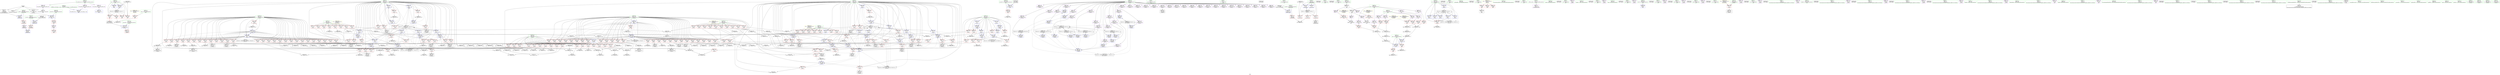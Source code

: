 digraph "SVFG" {
	label="SVFG";

	Node0x55dbaf226ce0 [shape=record,color=grey,label="{NodeID: 0\nNullPtr}"];
	Node0x55dbaf226ce0 -> Node0x55dbaf2200d0[style=solid];
	Node0x55dbaf226ce0 -> Node0x55dbaf2201d0[style=solid];
	Node0x55dbaf226ce0 -> Node0x55dbaf2202a0[style=solid];
	Node0x55dbaf226ce0 -> Node0x55dbaf25dd00[style=solid];
	Node0x55dbaf26fd20 [shape=record,color=grey,label="{NodeID: 609\n824 = Binary(823, 95, )\n}"];
	Node0x55dbaf26fd20 -> Node0x55dbaf263e50[style=solid];
	Node0x55dbaf262fb0 [shape=record,color=blue,label="{NodeID: 443\n129\<--80\nx\<--\n_Z5solvei\n}"];
	Node0x55dbaf262fb0 -> Node0x55dbaf24e1f0[style=dashed];
	Node0x55dbaf262fb0 -> Node0x55dbaf24e2c0[style=dashed];
	Node0x55dbaf262fb0 -> Node0x55dbaf24e390[style=dashed];
	Node0x55dbaf262fb0 -> Node0x55dbaf262fb0[style=dashed];
	Node0x55dbaf262fb0 -> Node0x55dbaf263150[style=dashed];
	Node0x55dbaf262fb0 -> Node0x55dbaf28ca00[style=dashed];
	Node0x55dbaf262fb0 -> Node0x55dbaf2a9220[style=dashed];
	Node0x55dbaf258850 [shape=record,color=red,label="{NodeID: 277\n232\<--139\n\<--M\n_Z5solvei\n}"];
	Node0x55dbaf258850 -> Node0x55dbaf274ca0[style=solid];
	Node0x55dbaf222c30 [shape=record,color=black,label="{NodeID: 111\n665\<--664\nidxprom265\<--sub264\n_Z5solvei\n}"];
	Node0x55dbaf255ca0 [shape=record,color=grey,label="{NodeID: 554\n159 = Binary(157, 158, )\n}"];
	Node0x55dbaf255ca0 -> Node0x55dbaf252720[style=solid];
	Node0x55dbaf252650 [shape=record,color=blue,label="{NodeID: 388\n117\<--116\n_loop.addr\<--_loop\n_Z5solvei\n}"];
	Node0x55dbaf252650 -> Node0x55dbaf24cc00[style=dashed];
	Node0x55dbaf24dd10 [shape=record,color=red,label="{NodeID: 222\n488\<--129\n\<--x\n_Z5solvei\n}"];
	Node0x55dbaf24dd10 -> Node0x55dbaf273020[style=solid];
	Node0x55dbaf21e9d0 [shape=record,color=green,label="{NodeID: 56\n137\<--138\nC\<--C_field_insensitive\n_Z5solvei\n}"];
	Node0x55dbaf21e9d0 -> Node0x55dbaf258100[style=solid];
	Node0x55dbaf21e9d0 -> Node0x55dbaf2581d0[style=solid];
	Node0x55dbaf21e9d0 -> Node0x55dbaf2582a0[style=solid];
	Node0x55dbaf21e9d0 -> Node0x55dbaf258370[style=solid];
	Node0x55dbaf21e9d0 -> Node0x55dbaf258440[style=solid];
	Node0x55dbaf21e9d0 -> Node0x55dbaf258510[style=solid];
	Node0x55dbaf21e9d0 -> Node0x55dbaf2585e0[style=solid];
	Node0x55dbaf21e9d0 -> Node0x55dbaf2586b0[style=solid];
	Node0x55dbaf275120 [shape=record,color=grey,label="{NodeID: 665\n773 = cmp(772, 95, )\n}"];
	Node0x55dbaf25b5d0 [shape=record,color=red,label="{NodeID: 333\n382\<--145\n\<--RR\n_Z5solvei\n}"];
	Node0x55dbaf25b5d0 -> Node0x55dbaf2734a0[style=solid];
	Node0x55dbaf250ec0 [shape=record,color=purple,label="{NodeID: 167\n666\<--133\narrayidx266\<--hoge\n_Z5solvei\n}"];
	Node0x55dbaf20a670 [shape=record,color=green,label="{NodeID: 1\n7\<--1\n__dso_handle\<--dummyObj\nGlob }"];
	Node0x55dbaf26fea0 [shape=record,color=grey,label="{NodeID: 610\n250 = Binary(249, 95, )\n}"];
	Node0x55dbaf26fea0 -> Node0x55dbaf252f40[style=solid];
	Node0x55dbaf263080 [shape=record,color=blue,label="{NodeID: 444\n651\<--363\narrayidx257\<--\n_Z5solvei\n}"];
	Node0x55dbaf263080 -> Node0x55dbaf28c910[style=dashed];
	Node0x55dbaf258920 [shape=record,color=red,label="{NodeID: 278\n243\<--139\n\<--M\n_Z5solvei\n}"];
	Node0x55dbaf258920 -> Node0x55dbaf275420[style=solid];
	Node0x55dbaf222d00 [shape=record,color=black,label="{NodeID: 112\n669\<--668\nidxprom268\<--sub267\n_Z5solvei\n}"];
	Node0x55dbaf255e20 [shape=record,color=grey,label="{NodeID: 555\n422 = Binary(421, 95, )\n}"];
	Node0x55dbaf255e20 -> Node0x55dbaf253eb0[style=solid];
	Node0x55dbaf252720 [shape=record,color=blue,label="{NodeID: 389\n141\<--159\nL\<--sub\n_Z5solvei\n}"];
	Node0x55dbaf252720 -> Node0x55dbaf258d30[style=dashed];
	Node0x55dbaf252720 -> Node0x55dbaf258e00[style=dashed];
	Node0x55dbaf252720 -> Node0x55dbaf258ed0[style=dashed];
	Node0x55dbaf252720 -> Node0x55dbaf258fa0[style=dashed];
	Node0x55dbaf252720 -> Node0x55dbaf259070[style=dashed];
	Node0x55dbaf252720 -> Node0x55dbaf259140[style=dashed];
	Node0x55dbaf252720 -> Node0x55dbaf259210[style=dashed];
	Node0x55dbaf252720 -> Node0x55dbaf2592e0[style=dashed];
	Node0x55dbaf252720 -> Node0x55dbaf2593b0[style=dashed];
	Node0x55dbaf252720 -> Node0x55dbaf259480[style=dashed];
	Node0x55dbaf252720 -> Node0x55dbaf259550[style=dashed];
	Node0x55dbaf252720 -> Node0x55dbaf259620[style=dashed];
	Node0x55dbaf252720 -> Node0x55dbaf2596f0[style=dashed];
	Node0x55dbaf252720 -> Node0x55dbaf2597c0[style=dashed];
	Node0x55dbaf252720 -> Node0x55dbaf259890[style=dashed];
	Node0x55dbaf252720 -> Node0x55dbaf259960[style=dashed];
	Node0x55dbaf252720 -> Node0x55dbaf259a30[style=dashed];
	Node0x55dbaf24dde0 [shape=record,color=red,label="{NodeID: 223\n495\<--129\n\<--x\n_Z5solvei\n}"];
	Node0x55dbaf24dde0 -> Node0x55dbaf21de80[style=solid];
	Node0x55dbaf21eaa0 [shape=record,color=green,label="{NodeID: 57\n139\<--140\nM\<--M_field_insensitive\n_Z5solvei\n}"];
	Node0x55dbaf21eaa0 -> Node0x55dbaf258780[style=solid];
	Node0x55dbaf21eaa0 -> Node0x55dbaf258850[style=solid];
	Node0x55dbaf21eaa0 -> Node0x55dbaf258920[style=solid];
	Node0x55dbaf21eaa0 -> Node0x55dbaf2589f0[style=solid];
	Node0x55dbaf21eaa0 -> Node0x55dbaf258ac0[style=solid];
	Node0x55dbaf21eaa0 -> Node0x55dbaf258b90[style=solid];
	Node0x55dbaf21eaa0 -> Node0x55dbaf258c60[style=solid];
	Node0x55dbaf2752a0 [shape=record,color=grey,label="{NodeID: 666\n260 = cmp(255, 259, )\n}"];
	Node0x55dbaf25b6a0 [shape=record,color=red,label="{NodeID: 334\n386\<--145\n\<--RR\n_Z5solvei\n}"];
	Node0x55dbaf25b6a0 -> Node0x55dbaf26d920[style=solid];
	Node0x55dbaf250f90 [shape=record,color=purple,label="{NodeID: 168\n670\<--133\narrayidx269\<--hoge\n_Z5solvei\n}"];
	Node0x55dbaf250f90 -> Node0x55dbaf2632f0[style=solid];
	Node0x55dbaf21bc40 [shape=record,color=green,label="{NodeID: 2\n8\<--1\n.str\<--dummyObj\nGlob }"];
	Node0x55dbaf270020 [shape=record,color=grey,label="{NodeID: 611\n257 = Binary(256, 95, )\n}"];
	Node0x55dbaf270020 -> Node0x55dbaf2701a0[style=solid];
	Node0x55dbaf263150 [shape=record,color=blue,label="{NodeID: 445\n129\<--655\nx\<--inc259\n_Z5solvei\n}"];
	Node0x55dbaf263150 -> Node0x55dbaf24e1f0[style=dashed];
	Node0x55dbaf263150 -> Node0x55dbaf24e2c0[style=dashed];
	Node0x55dbaf263150 -> Node0x55dbaf24e390[style=dashed];
	Node0x55dbaf263150 -> Node0x55dbaf262fb0[style=dashed];
	Node0x55dbaf263150 -> Node0x55dbaf263150[style=dashed];
	Node0x55dbaf263150 -> Node0x55dbaf28ca00[style=dashed];
	Node0x55dbaf263150 -> Node0x55dbaf2a9220[style=dashed];
	Node0x55dbaf2589f0 [shape=record,color=red,label="{NodeID: 279\n258\<--139\n\<--M\n_Z5solvei\n}"];
	Node0x55dbaf2589f0 -> Node0x55dbaf2701a0[style=solid];
	Node0x55dbaf222dd0 [shape=record,color=black,label="{NodeID: 113\n674\<--673\nidxprom271\<--\n_Z5solvei\n}"];
	Node0x55dbaf255fa0 [shape=record,color=grey,label="{NodeID: 556\n157 = Binary(155, 156, )\n}"];
	Node0x55dbaf255fa0 -> Node0x55dbaf255ca0[style=solid];
	Node0x55dbaf2527f0 [shape=record,color=blue,label="{NodeID: 390\n131\<--80\ny\<--\n_Z5solvei\n}"];
	Node0x55dbaf2527f0 -> Node0x55dbaf256330[style=dashed];
	Node0x55dbaf2527f0 -> Node0x55dbaf2563c0[style=dashed];
	Node0x55dbaf2527f0 -> Node0x55dbaf256490[style=dashed];
	Node0x55dbaf2527f0 -> Node0x55dbaf252b30[style=dashed];
	Node0x55dbaf2527f0 -> Node0x55dbaf252cd0[style=dashed];
	Node0x55dbaf2527f0 -> Node0x55dbaf292a50[style=dashed];
	Node0x55dbaf2527f0 -> Node0x55dbaf2a9720[style=dashed];
	Node0x55dbaf24deb0 [shape=record,color=red,label="{NodeID: 224\n500\<--129\n\<--x\n_Z5solvei\n}"];
	Node0x55dbaf24deb0 -> Node0x55dbaf255b20[style=solid];
	Node0x55dbaf21eb70 [shape=record,color=green,label="{NodeID: 58\n141\<--142\nL\<--L_field_insensitive\n_Z5solvei\n}"];
	Node0x55dbaf21eb70 -> Node0x55dbaf258d30[style=solid];
	Node0x55dbaf21eb70 -> Node0x55dbaf258e00[style=solid];
	Node0x55dbaf21eb70 -> Node0x55dbaf258ed0[style=solid];
	Node0x55dbaf21eb70 -> Node0x55dbaf258fa0[style=solid];
	Node0x55dbaf21eb70 -> Node0x55dbaf259070[style=solid];
	Node0x55dbaf21eb70 -> Node0x55dbaf259140[style=solid];
	Node0x55dbaf21eb70 -> Node0x55dbaf259210[style=solid];
	Node0x55dbaf21eb70 -> Node0x55dbaf2592e0[style=solid];
	Node0x55dbaf21eb70 -> Node0x55dbaf2593b0[style=solid];
	Node0x55dbaf21eb70 -> Node0x55dbaf259480[style=solid];
	Node0x55dbaf21eb70 -> Node0x55dbaf259550[style=solid];
	Node0x55dbaf21eb70 -> Node0x55dbaf259620[style=solid];
	Node0x55dbaf21eb70 -> Node0x55dbaf2596f0[style=solid];
	Node0x55dbaf21eb70 -> Node0x55dbaf2597c0[style=solid];
	Node0x55dbaf21eb70 -> Node0x55dbaf259890[style=solid];
	Node0x55dbaf21eb70 -> Node0x55dbaf259960[style=solid];
	Node0x55dbaf21eb70 -> Node0x55dbaf259a30[style=solid];
	Node0x55dbaf21eb70 -> Node0x55dbaf252720[style=solid];
	Node0x55dbaf2da070 [shape=record,color=black,label="{NodeID: 833\n150 = PHI()\n}"];
	Node0x55dbaf275420 [shape=record,color=grey,label="{NodeID: 667\n244 = cmp(242, 243, )\n}"];
	Node0x55dbaf25b770 [shape=record,color=red,label="{NodeID: 335\n398\<--145\n\<--RR\n_Z5solvei\n}"];
	Node0x55dbaf25b770 -> Node0x55dbaf272d20[style=solid];
	Node0x55dbaf251060 [shape=record,color=purple,label="{NodeID: 169\n672\<--133\narrayidx270\<--hoge\n_Z5solvei\n}"];
	Node0x55dbaf223560 [shape=record,color=green,label="{NodeID: 3\n10\<--1\n_ZSt3cin\<--dummyObj\nGlob }"];
	Node0x55dbaf260b50 [shape=record,color=yellow,style=double,label="{NodeID: 778\n46V_1 = ENCHI(MR_46V_0)\npts\{758 \}\nFun[main]}"];
	Node0x55dbaf260b50 -> Node0x55dbaf25cfd0[style=dashed];
	Node0x55dbaf2701a0 [shape=record,color=grey,label="{NodeID: 612\n259 = Binary(257, 258, )\n}"];
	Node0x55dbaf2701a0 -> Node0x55dbaf2752a0[style=solid];
	Node0x55dbaf263220 [shape=record,color=blue,label="{NodeID: 446\n131\<--660\ny\<--inc262\n_Z5solvei\n}"];
	Node0x55dbaf263220 -> Node0x55dbaf257400[style=dashed];
	Node0x55dbaf263220 -> Node0x55dbaf2574d0[style=dashed];
	Node0x55dbaf263220 -> Node0x55dbaf2575a0[style=dashed];
	Node0x55dbaf263220 -> Node0x55dbaf263220[style=dashed];
	Node0x55dbaf263220 -> Node0x55dbaf263700[style=dashed];
	Node0x55dbaf263220 -> Node0x55dbaf2a9720[style=dashed];
	Node0x55dbaf258ac0 [shape=record,color=red,label="{NodeID: 280\n276\<--139\n\<--M\n_Z5solvei\n}"];
	Node0x55dbaf258ac0 -> Node0x55dbaf270f20[style=solid];
	Node0x55dbaf222ea0 [shape=record,color=black,label="{NodeID: 114\n679\<--678\nidxprom274\<--\n_Z5solvei\n}"];
	Node0x55dbaf256120 [shape=record,color=grey,label="{NodeID: 557\n94 = Binary(93, 95, )\n}"];
	Node0x55dbaf256120 -> Node0x55dbaf252580[style=solid];
	Node0x55dbaf2528c0 [shape=record,color=blue,label="{NodeID: 391\n129\<--80\nx\<--\n_Z5solvei\n}"];
	Node0x55dbaf2528c0 -> Node0x55dbaf24d350[style=dashed];
	Node0x55dbaf2528c0 -> Node0x55dbaf24d420[style=dashed];
	Node0x55dbaf2528c0 -> Node0x55dbaf24d4f0[style=dashed];
	Node0x55dbaf2528c0 -> Node0x55dbaf2528c0[style=dashed];
	Node0x55dbaf2528c0 -> Node0x55dbaf252a60[style=dashed];
	Node0x55dbaf2528c0 -> Node0x55dbaf28ca00[style=dashed];
	Node0x55dbaf2528c0 -> Node0x55dbaf2a9220[style=dashed];
	Node0x55dbaf24df80 [shape=record,color=red,label="{NodeID: 225\n563\<--129\n\<--x\n_Z5solvei\n}"];
	Node0x55dbaf24df80 -> Node0x55dbaf272720[style=solid];
	Node0x55dbaf21ec40 [shape=record,color=green,label="{NodeID: 59\n143\<--144\nCC\<--CC_field_insensitive\n_Z5solvei\n}"];
	Node0x55dbaf21ec40 -> Node0x55dbaf259b00[style=solid];
	Node0x55dbaf21ec40 -> Node0x55dbaf259bd0[style=solid];
	Node0x55dbaf21ec40 -> Node0x55dbaf259ca0[style=solid];
	Node0x55dbaf21ec40 -> Node0x55dbaf259d70[style=solid];
	Node0x55dbaf21ec40 -> Node0x55dbaf259e40[style=solid];
	Node0x55dbaf21ec40 -> Node0x55dbaf259f10[style=solid];
	Node0x55dbaf21ec40 -> Node0x55dbaf259fe0[style=solid];
	Node0x55dbaf21ec40 -> Node0x55dbaf25a0b0[style=solid];
	Node0x55dbaf21ec40 -> Node0x55dbaf25a180[style=solid];
	Node0x55dbaf21ec40 -> Node0x55dbaf25a250[style=solid];
	Node0x55dbaf21ec40 -> Node0x55dbaf25a320[style=solid];
	Node0x55dbaf21ec40 -> Node0x55dbaf25a3f0[style=solid];
	Node0x55dbaf21ec40 -> Node0x55dbaf25a4c0[style=solid];
	Node0x55dbaf21ec40 -> Node0x55dbaf25a590[style=solid];
	Node0x55dbaf21ec40 -> Node0x55dbaf25a660[style=solid];
	Node0x55dbaf21ec40 -> Node0x55dbaf25a730[style=solid];
	Node0x55dbaf21ec40 -> Node0x55dbaf25a800[style=solid];
	Node0x55dbaf21ec40 -> Node0x55dbaf25a8d0[style=solid];
	Node0x55dbaf21ec40 -> Node0x55dbaf25a9a0[style=solid];
	Node0x55dbaf21ec40 -> Node0x55dbaf25aa70[style=solid];
	Node0x55dbaf21ec40 -> Node0x55dbaf25ab40[style=solid];
	Node0x55dbaf21ec40 -> Node0x55dbaf25ac10[style=solid];
	Node0x55dbaf21ec40 -> Node0x55dbaf25ace0[style=solid];
	Node0x55dbaf21ec40 -> Node0x55dbaf25adb0[style=solid];
	Node0x55dbaf21ec40 -> Node0x55dbaf25ae80[style=solid];
	Node0x55dbaf21ec40 -> Node0x55dbaf25af50[style=solid];
	Node0x55dbaf21ec40 -> Node0x55dbaf25b020[style=solid];
	Node0x55dbaf21ec40 -> Node0x55dbaf25b0f0[style=solid];
	Node0x55dbaf21ec40 -> Node0x55dbaf25b1c0[style=solid];
	Node0x55dbaf21ec40 -> Node0x55dbaf253690[style=solid];
	Node0x55dbaf21ec40 -> Node0x55dbaf2638a0[style=solid];
	Node0x55dbaf2daea0 [shape=record,color=black,label="{NodeID: 834\n153 = PHI()\n}"];
	Node0x55dbaf2755a0 [shape=record,color=grey,label="{NodeID: 668\n793 = cmp(791, 792, )\n}"];
	Node0x55dbaf25b840 [shape=record,color=red,label="{NodeID: 336\n404\<--145\n\<--RR\n_Z5solvei\n}"];
	Node0x55dbaf25b840 -> Node0x55dbaf271fa0[style=solid];
	Node0x55dbaf251130 [shape=record,color=purple,label="{NodeID: 170\n675\<--133\narrayidx272\<--hoge\n_Z5solvei\n}"];
	Node0x55dbaf251130 -> Node0x55dbaf2633c0[style=solid];
	Node0x55dbaf2235f0 [shape=record,color=green,label="{NodeID: 4\n11\<--1\n.str.1\<--dummyObj\nGlob }"];
	Node0x55dbaf270320 [shape=record,color=grey,label="{NodeID: 613\n266 = Binary(265, 95, )\n}"];
	Node0x55dbaf270320 -> Node0x55dbaf2530e0[style=solid];
	Node0x55dbaf2632f0 [shape=record,color=blue,label="{NodeID: 447\n670\<--188\narrayidx269\<--\n_Z5solvei\n}"];
	Node0x55dbaf2632f0 -> Node0x55dbaf2633c0[style=dashed];
	Node0x55dbaf258b90 [shape=record,color=red,label="{NodeID: 281\n287\<--139\n\<--M\n_Z5solvei\n}"];
	Node0x55dbaf258b90 -> Node0x55dbaf270620[style=solid];
	Node0x55dbaf24e4d0 [shape=record,color=black,label="{NodeID: 115\n701\<--700\nidxprom287\<--\n_Z5solvei\n}"];
	Node0x55dbaf26b120 [shape=record,color=grey,label="{NodeID: 558\n514 = Binary(513, 95, )\n}"];
	Node0x55dbaf26b120 -> Node0x55dbaf21e020[style=solid];
	Node0x55dbaf252990 [shape=record,color=blue,label="{NodeID: 392\n186\<--188\narrayidx7\<--\n_Z5solvei\n}"];
	Node0x55dbaf252990 -> Node0x55dbaf2a3320[style=dashed];
	Node0x55dbaf24e050 [shape=record,color=red,label="{NodeID: 226\n570\<--129\n\<--x\n_Z5solvei\n}"];
	Node0x55dbaf24e050 -> Node0x55dbaf222820[style=solid];
	Node0x55dbaf21ed10 [shape=record,color=green,label="{NodeID: 60\n145\<--146\nRR\<--RR_field_insensitive\n_Z5solvei\n}"];
	Node0x55dbaf21ed10 -> Node0x55dbaf25b290[style=solid];
	Node0x55dbaf21ed10 -> Node0x55dbaf25b360[style=solid];
	Node0x55dbaf21ed10 -> Node0x55dbaf25b430[style=solid];
	Node0x55dbaf21ed10 -> Node0x55dbaf25b500[style=solid];
	Node0x55dbaf21ed10 -> Node0x55dbaf25b5d0[style=solid];
	Node0x55dbaf21ed10 -> Node0x55dbaf25b6a0[style=solid];
	Node0x55dbaf21ed10 -> Node0x55dbaf25b770[style=solid];
	Node0x55dbaf21ed10 -> Node0x55dbaf25b840[style=solid];
	Node0x55dbaf21ed10 -> Node0x55dbaf25b910[style=solid];
	Node0x55dbaf21ed10 -> Node0x55dbaf25b9e0[style=solid];
	Node0x55dbaf21ed10 -> Node0x55dbaf25bab0[style=solid];
	Node0x55dbaf21ed10 -> Node0x55dbaf25bb80[style=solid];
	Node0x55dbaf21ed10 -> Node0x55dbaf25bc50[style=solid];
	Node0x55dbaf21ed10 -> Node0x55dbaf25bd20[style=solid];
	Node0x55dbaf21ed10 -> Node0x55dbaf25bdf0[style=solid];
	Node0x55dbaf21ed10 -> Node0x55dbaf25bec0[style=solid];
	Node0x55dbaf21ed10 -> Node0x55dbaf25bf90[style=solid];
	Node0x55dbaf21ed10 -> Node0x55dbaf25c060[style=solid];
	Node0x55dbaf21ed10 -> Node0x55dbaf25c130[style=solid];
	Node0x55dbaf21ed10 -> Node0x55dbaf25c200[style=solid];
	Node0x55dbaf21ed10 -> Node0x55dbaf25c2d0[style=solid];
	Node0x55dbaf21ed10 -> Node0x55dbaf25c3a0[style=solid];
	Node0x55dbaf21ed10 -> Node0x55dbaf25c470[style=solid];
	Node0x55dbaf21ed10 -> Node0x55dbaf25c540[style=solid];
	Node0x55dbaf21ed10 -> Node0x55dbaf25c610[style=solid];
	Node0x55dbaf21ed10 -> Node0x55dbaf25c6e0[style=solid];
	Node0x55dbaf21ed10 -> Node0x55dbaf25c7b0[style=solid];
	Node0x55dbaf21ed10 -> Node0x55dbaf25c880[style=solid];
	Node0x55dbaf21ed10 -> Node0x55dbaf25c950[style=solid];
	Node0x55dbaf21ed10 -> Node0x55dbaf2535c0[style=solid];
	Node0x55dbaf21ed10 -> Node0x55dbaf263970[style=solid];
	Node0x55dbaf2dafa0 [shape=record,color=black,label="{NodeID: 835\n154 = PHI()\n}"];
	Node0x55dbaf275720 [shape=record,color=grey,label="{NodeID: 669\n484 = cmp(482, 483, )\n}"];
	Node0x55dbaf25b910 [shape=record,color=red,label="{NodeID: 337\n438\<--145\n\<--RR\n_Z5solvei\n}"];
	Node0x55dbaf25b910 -> Node0x55dbaf21dc10[style=solid];
	Node0x55dbaf251200 [shape=record,color=purple,label="{NodeID: 171\n677\<--133\narrayidx273\<--hoge\n_Z5solvei\n}"];
	Node0x55dbaf223680 [shape=record,color=green,label="{NodeID: 5\n13\<--1\n.str.2\<--dummyObj\nGlob }"];
	Node0x55dbaf2704a0 [shape=record,color=grey,label="{NodeID: 614\n848 = Binary(847, 817, )\n}"];
	Node0x55dbaf2633c0 [shape=record,color=blue,label="{NodeID: 448\n675\<--363\narrayidx272\<--\n_Z5solvei\n}"];
	Node0x55dbaf2633c0 -> Node0x55dbaf263490[style=dashed];
	Node0x55dbaf258c60 [shape=record,color=red,label="{NodeID: 282\n302\<--139\n\<--M\n_Z5solvei\n}"];
	Node0x55dbaf258c60 -> Node0x55dbaf26b9a0[style=solid];
	Node0x55dbaf24e560 [shape=record,color=black,label="{NodeID: 116\n827\<--763\n\<--start\nmain\n}"];
	Node0x55dbaf24e560 -> Node0x55dbaf251e30[style=solid];
	Node0x55dbaf24e560 -> Node0x55dbaf251f00[style=solid];
	Node0x55dbaf26b220 [shape=record,color=grey,label="{NodeID: 559\n310 = Binary(309, 95, )\n}"];
	Node0x55dbaf26b220 -> Node0x55dbaf253420[style=solid];
	Node0x55dbaf252a60 [shape=record,color=blue,label="{NodeID: 393\n129\<--191\nx\<--inc\n_Z5solvei\n}"];
	Node0x55dbaf252a60 -> Node0x55dbaf24d350[style=dashed];
	Node0x55dbaf252a60 -> Node0x55dbaf24d420[style=dashed];
	Node0x55dbaf252a60 -> Node0x55dbaf24d4f0[style=dashed];
	Node0x55dbaf252a60 -> Node0x55dbaf2528c0[style=dashed];
	Node0x55dbaf252a60 -> Node0x55dbaf252a60[style=dashed];
	Node0x55dbaf252a60 -> Node0x55dbaf28ca00[style=dashed];
	Node0x55dbaf252a60 -> Node0x55dbaf2a9220[style=dashed];
	Node0x55dbaf24e120 [shape=record,color=red,label="{NodeID: 227\n575\<--129\n\<--x\n_Z5solvei\n}"];
	Node0x55dbaf24e120 -> Node0x55dbaf26d320[style=solid];
	Node0x55dbaf21ede0 [shape=record,color=green,label="{NodeID: 61\n147\<--148\nok\<--ok_field_insensitive\n_Z5solvei\n}"];
	Node0x55dbaf21ede0 -> Node0x55dbaf25ca20[style=solid];
	Node0x55dbaf21ede0 -> Node0x55dbaf2534f0[style=solid];
	Node0x55dbaf21ede0 -> Node0x55dbaf253b70[style=solid];
	Node0x55dbaf21ede0 -> Node0x55dbaf261fb0[style=solid];
	Node0x55dbaf21ede0 -> Node0x55dbaf2626c0[style=solid];
	Node0x55dbaf21ede0 -> Node0x55dbaf262e10[style=solid];
	Node0x55dbaf21ede0 -> Node0x55dbaf263560[style=solid];
	Node0x55dbaf2db070 [shape=record,color=black,label="{NodeID: 836\n201 = PHI()\n}"];
	Node0x55dbaf25b9e0 [shape=record,color=red,label="{NodeID: 338\n452\<--145\n\<--RR\n_Z5solvei\n}"];
	Node0x55dbaf25b9e0 -> Node0x55dbaf26f5a0[style=solid];
	Node0x55dbaf2512d0 [shape=record,color=purple,label="{NodeID: 172\n680\<--133\narrayidx275\<--hoge\n_Z5solvei\n}"];
	Node0x55dbaf2512d0 -> Node0x55dbaf263490[style=solid];
	Node0x55dbaf223710 [shape=record,color=green,label="{NodeID: 6\n15\<--1\n.str.3\<--dummyObj\nGlob }"];
	Node0x55dbaf270620 [shape=record,color=grey,label="{NodeID: 615\n288 = cmp(286, 287, )\n}"];
	Node0x55dbaf263490 [shape=record,color=blue,label="{NodeID: 449\n680\<--363\narrayidx275\<--\n_Z5solvei\n}"];
	Node0x55dbaf263490 -> Node0x55dbaf263630[style=dashed];
	Node0x55dbaf263490 -> Node0x55dbaf2aa620[style=dashed];
	Node0x55dbaf258d30 [shape=record,color=red,label="{NodeID: 283\n204\<--141\n\<--L\n_Z5solvei\n}"];
	Node0x55dbaf258d30 -> Node0x55dbaf273aa0[style=solid];
	Node0x55dbaf24e5f0 [shape=record,color=black,label="{NodeID: 117\n828\<--767\n\<--ts\nmain\n}"];
	Node0x55dbaf24e5f0 -> Node0x55dbaf251fd0[style=solid];
	Node0x55dbaf24e5f0 -> Node0x55dbaf2520a0[style=solid];
	Node0x55dbaf26b3a0 [shape=record,color=grey,label="{NodeID: 560\n506 = Binary(505, 95, )\n}"];
	Node0x55dbaf26b3a0 -> Node0x55dbaf262380[style=solid];
	Node0x55dbaf252b30 [shape=record,color=blue,label="{NodeID: 394\n131\<--196\ny\<--inc9\n_Z5solvei\n}"];
	Node0x55dbaf252b30 -> Node0x55dbaf256330[style=dashed];
	Node0x55dbaf252b30 -> Node0x55dbaf2563c0[style=dashed];
	Node0x55dbaf252b30 -> Node0x55dbaf256490[style=dashed];
	Node0x55dbaf252b30 -> Node0x55dbaf252b30[style=dashed];
	Node0x55dbaf252b30 -> Node0x55dbaf252cd0[style=dashed];
	Node0x55dbaf252b30 -> Node0x55dbaf292a50[style=dashed];
	Node0x55dbaf252b30 -> Node0x55dbaf2a9720[style=dashed];
	Node0x55dbaf24e1f0 [shape=record,color=red,label="{NodeID: 228\n642\<--129\n\<--x\n_Z5solvei\n}"];
	Node0x55dbaf24e1f0 -> Node0x55dbaf2722a0[style=solid];
	Node0x55dbaf21eeb0 [shape=record,color=green,label="{NodeID: 62\n151\<--152\n_ZNSirsERi\<--_ZNSirsERi_field_insensitive\n}"];
	Node0x55dbaf2db140 [shape=record,color=black,label="{NodeID: 837\n263 = PHI()\n}"];
	Node0x55dbaf25bab0 [shape=record,color=red,label="{NodeID: 339\n458\<--145\n\<--RR\n_Z5solvei\n}"];
	Node0x55dbaf25bab0 -> Node0x55dbaf274fa0[style=solid];
	Node0x55dbaf2513a0 [shape=record,color=purple,label="{NodeID: 173\n691\<--133\narrayidx282\<--hoge\n_Z5solvei\n}"];
	Node0x55dbaf21a440 [shape=record,color=green,label="{NodeID: 7\n17\<--1\n.str.4\<--dummyObj\nGlob }"];
	Node0x55dbaf290fd0 [shape=record,color=yellow,style=double,label="{NodeID: 782\n54V_1 = ENCHI(MR_54V_0)\npts\{7660000 \}\nFun[main]}"];
	Node0x55dbaf290fd0 -> Node0x55dbaf25d310[style=dashed];
	Node0x55dbaf290fd0 -> Node0x55dbaf25d650[style=dashed];
	Node0x55dbaf2707a0 [shape=record,color=grey,label="{NodeID: 616\n436 = cmp(432, 435, )\n}"];
	Node0x55dbaf263560 [shape=record,color=blue,label="{NodeID: 450\n147\<--95\nok\<--\n_Z5solvei\n}"];
	Node0x55dbaf263560 -> Node0x55dbaf25ca20[style=dashed];
	Node0x55dbaf263560 -> Node0x55dbaf293920[style=dashed];
	Node0x55dbaf263560 -> Node0x55dbaf2aa120[style=dashed];
	Node0x55dbaf258e00 [shape=record,color=red,label="{NodeID: 284\n317\<--141\n\<--L\n_Z5solvei\n}"];
	Node0x55dbaf258e00 -> Node0x55dbaf2710a0[style=solid];
	Node0x55dbaf24e6c0 [shape=record,color=black,label="{NodeID: 118\n780\<--778\ncall\<--\nmain\n}"];
	Node0x55dbaf26b520 [shape=record,color=grey,label="{NodeID: 561\n510 = Binary(509, 95, )\n}"];
	Node0x55dbaf26b520 -> Node0x55dbaf21df50[style=solid];
	Node0x55dbaf252c00 [shape=record,color=blue,label="{NodeID: 395\n208\<--210\narrayidx14\<--\n_Z5solvei\n}"];
	Node0x55dbaf252c00 -> Node0x55dbaf293e20[style=dashed];
	Node0x55dbaf24e2c0 [shape=record,color=red,label="{NodeID: 229\n649\<--129\n\<--x\n_Z5solvei\n}"];
	Node0x55dbaf24e2c0 -> Node0x55dbaf222b60[style=solid];
	Node0x55dbaf21efb0 [shape=record,color=green,label="{NodeID: 63\n167\<--168\nllvm.memset.p0i8.i64\<--llvm.memset.p0i8.i64_field_insensitive\n}"];
	Node0x55dbaf2db240 [shape=record,color=black,label="{NodeID: 838\n270 = PHI()\n}"];
	Node0x55dbaf25bb80 [shape=record,color=red,label="{NodeID: 340\n462\<--145\n\<--RR\n_Z5solvei\n}"];
	Node0x55dbaf25bb80 -> Node0x55dbaf26fba0[style=solid];
	Node0x55dbaf251470 [shape=record,color=purple,label="{NodeID: 174\n692\<--133\narrayidx283\<--hoge\n_Z5solvei\n}"];
	Node0x55dbaf251470 -> Node0x55dbaf263630[style=solid];
	Node0x55dbaf21a4d0 [shape=record,color=green,label="{NodeID: 8\n19\<--1\n.str.5\<--dummyObj\nGlob }"];
	Node0x55dbaf2910b0 [shape=record,color=yellow,style=double,label="{NodeID: 783\n56V_1 = ENCHI(MR_56V_0)\npts\{7660001 \}\nFun[main]}"];
	Node0x55dbaf2910b0 -> Node0x55dbaf25d4b0[style=dashed];
	Node0x55dbaf2910b0 -> Node0x55dbaf25d7f0[style=dashed];
	Node0x55dbaf270920 [shape=record,color=grey,label="{NodeID: 617\n274 = cmp(273, 95, )\n}"];
	Node0x55dbaf263630 [shape=record,color=blue,label="{NodeID: 451\n692\<--210\narrayidx283\<--\n_Z5solvei\n}"];
	Node0x55dbaf263630 -> Node0x55dbaf293e20[style=dashed];
	Node0x55dbaf258ed0 [shape=record,color=red,label="{NodeID: 285\n341\<--141\n\<--L\n_Z5solvei\n}"];
	Node0x55dbaf258ed0 -> Node0x55dbaf273620[style=solid];
	Node0x55dbaf24e790 [shape=record,color=purple,label="{NodeID: 119\n46\<--4\n\<--_ZStL8__ioinit\n__cxx_global_var_init\n}"];
	Node0x55dbaf26b6a0 [shape=record,color=grey,label="{NodeID: 562\n340 = Binary(338, 339, )\n}"];
	Node0x55dbaf26b6a0 -> Node0x55dbaf273620[style=solid];
	Node0x55dbaf252cd0 [shape=record,color=blue,label="{NodeID: 396\n131\<--80\ny\<--\n_Z5solvei\n}"];
	Node0x55dbaf252cd0 -> Node0x55dbaf256560[style=dashed];
	Node0x55dbaf252cd0 -> Node0x55dbaf256630[style=dashed];
	Node0x55dbaf252cd0 -> Node0x55dbaf256700[style=dashed];
	Node0x55dbaf252cd0 -> Node0x55dbaf252da0[style=dashed];
	Node0x55dbaf252cd0 -> Node0x55dbaf292a50[style=dashed];
	Node0x55dbaf24e390 [shape=record,color=red,label="{NodeID: 230\n654\<--129\n\<--x\n_Z5solvei\n}"];
	Node0x55dbaf24e390 -> Node0x55dbaf26c420[style=solid];
	Node0x55dbaf21f0b0 [shape=record,color=green,label="{NodeID: 64\n202\<--203\nprintf\<--printf_field_insensitive\n}"];
	Node0x55dbaf2db340 [shape=record,color=black,label="{NodeID: 839\n282 = PHI()\n}"];
	Node0x55dbaf25bc50 [shape=record,color=red,label="{NodeID: 341\n474\<--145\n\<--RR\n_Z5solvei\n}"];
	Node0x55dbaf25bc50 -> Node0x55dbaf274820[style=solid];
	Node0x55dbaf251540 [shape=record,color=purple,label="{NodeID: 175\n702\<--133\narrayidx288\<--hoge\n_Z5solvei\n}"];
	Node0x55dbaf21a560 [shape=record,color=green,label="{NodeID: 9\n21\<--1\n.str.6\<--dummyObj\nGlob }"];
	Node0x55dbaf291190 [shape=record,color=yellow,style=double,label="{NodeID: 784\n58V_1 = ENCHI(MR_58V_0)\npts\{7680000 \}\nFun[main]}"];
	Node0x55dbaf291190 -> Node0x55dbaf25d990[style=dashed];
	Node0x55dbaf270aa0 [shape=record,color=grey,label="{NodeID: 618\n330 = cmp(328, 329, )\n}"];
	Node0x55dbaf263700 [shape=record,color=blue,label="{NodeID: 452\n131\<--80\ny\<--\n_Z5solvei\n}"];
	Node0x55dbaf263700 -> Node0x55dbaf257670[style=dashed];
	Node0x55dbaf263700 -> Node0x55dbaf257740[style=dashed];
	Node0x55dbaf263700 -> Node0x55dbaf257810[style=dashed];
	Node0x55dbaf263700 -> Node0x55dbaf2637d0[style=dashed];
	Node0x55dbaf263700 -> Node0x55dbaf292a50[style=dashed];
	Node0x55dbaf258fa0 [shape=record,color=red,label="{NodeID: 286\n379\<--141\n\<--L\n_Z5solvei\n}"];
	Node0x55dbaf258fa0 -> Node0x55dbaf273320[style=solid];
	Node0x55dbaf24e860 [shape=record,color=purple,label="{NodeID: 120\n104\<--8\n\<--.str\n_Z4GETiv\n}"];
	Node0x55dbaf26b820 [shape=record,color=grey,label="{NodeID: 563\n294 = Binary(293, 95, )\n}"];
	Node0x55dbaf26b820 -> Node0x55dbaf253280[style=solid];
	Node0x55dbaf252da0 [shape=record,color=blue,label="{NodeID: 397\n131\<--225\ny\<--inc23\n_Z5solvei\n}"];
	Node0x55dbaf252da0 -> Node0x55dbaf256560[style=dashed];
	Node0x55dbaf252da0 -> Node0x55dbaf256630[style=dashed];
	Node0x55dbaf252da0 -> Node0x55dbaf256700[style=dashed];
	Node0x55dbaf252da0 -> Node0x55dbaf252da0[style=dashed];
	Node0x55dbaf252da0 -> Node0x55dbaf292a50[style=dashed];
	Node0x55dbaf256330 [shape=record,color=red,label="{NodeID: 231\n171\<--131\n\<--y\n_Z5solvei\n}"];
	Node0x55dbaf256330 -> Node0x55dbaf270da0[style=solid];
	Node0x55dbaf21f1b0 [shape=record,color=green,label="{NodeID: 65\n740\<--741\n_Z4initv\<--_Z4initv_field_insensitive\n}"];
	Node0x55dbaf2db440 [shape=record,color=black,label="{NodeID: 840\n291 = PHI()\n}"];
	Node0x55dbaf25bd20 [shape=record,color=red,label="{NodeID: 342\n483\<--145\n\<--RR\n_Z5solvei\n}"];
	Node0x55dbaf25bd20 -> Node0x55dbaf275720[style=solid];
	Node0x55dbaf251610 [shape=record,color=purple,label="{NodeID: 176\n703\<--133\narraydecay289\<--hoge\n_Z5solvei\n}"];
	Node0x55dbaf21a5f0 [shape=record,color=green,label="{NodeID: 10\n23\<--1\n.str.7\<--dummyObj\nGlob }"];
	Node0x55dbaf291270 [shape=record,color=yellow,style=double,label="{NodeID: 785\n60V_1 = ENCHI(MR_60V_0)\npts\{7680001 \}\nFun[main]}"];
	Node0x55dbaf291270 -> Node0x55dbaf25da60[style=dashed];
	Node0x55dbaf270c20 [shape=record,color=grey,label="{NodeID: 619\n179 = cmp(177, 178, )\n}"];
	Node0x55dbaf2637d0 [shape=record,color=blue,label="{NodeID: 453\n131\<--708\ny\<--inc292\n_Z5solvei\n}"];
	Node0x55dbaf2637d0 -> Node0x55dbaf257670[style=dashed];
	Node0x55dbaf2637d0 -> Node0x55dbaf257740[style=dashed];
	Node0x55dbaf2637d0 -> Node0x55dbaf257810[style=dashed];
	Node0x55dbaf2637d0 -> Node0x55dbaf2637d0[style=dashed];
	Node0x55dbaf2637d0 -> Node0x55dbaf292a50[style=dashed];
	Node0x55dbaf259070 [shape=record,color=red,label="{NodeID: 287\n390\<--141\n\<--L\n_Z5solvei\n}"];
	Node0x55dbaf259070 -> Node0x55dbaf272120[style=solid];
	Node0x55dbaf24e930 [shape=record,color=purple,label="{NodeID: 121\n200\<--11\n\<--.str.1\n_Z5solvei\n}"];
	Node0x55dbaf26b9a0 [shape=record,color=grey,label="{NodeID: 564\n303 = Binary(301, 302, )\n}"];
	Node0x55dbaf26b9a0 -> Node0x55dbaf271520[style=solid];
	Node0x55dbaf252e70 [shape=record,color=blue,label="{NodeID: 398\n121\<--80\ni\<--\n_Z5solvei\n}"];
	Node0x55dbaf252e70 -> Node0x55dbaf24ccd0[style=dashed];
	Node0x55dbaf252e70 -> Node0x55dbaf24cda0[style=dashed];
	Node0x55dbaf252e70 -> Node0x55dbaf252f40[style=dashed];
	Node0x55dbaf252e70 -> Node0x55dbaf253010[style=dashed];
	Node0x55dbaf2563c0 [shape=record,color=red,label="{NodeID: 232\n181\<--131\n\<--y\n_Z5solvei\n}"];
	Node0x55dbaf2563c0 -> Node0x55dbaf2207b0[style=solid];
	Node0x55dbaf21f2b0 [shape=record,color=green,label="{NodeID: 66\n744\<--745\nmain\<--main_field_insensitive\n}"];
	Node0x55dbaf2db540 [shape=record,color=black,label="{NodeID: 841\n307 = PHI()\n}"];
	Node0x55dbaf25bdf0 [shape=record,color=red,label="{NodeID: 343\n509\<--145\n\<--RR\n_Z5solvei\n}"];
	Node0x55dbaf25bdf0 -> Node0x55dbaf26b520[style=solid];
	Node0x55dbaf2516e0 [shape=record,color=purple,label="{NodeID: 177\n801\<--763\ntv_sec6\<--start\nmain\n}"];
	Node0x55dbaf2516e0 -> Node0x55dbaf25d3e0[style=solid];
	Node0x55dbaf21a680 [shape=record,color=green,label="{NodeID: 11\n25\<--1\n.str.8\<--dummyObj\nGlob }"];
	Node0x55dbaf270da0 [shape=record,color=grey,label="{NodeID: 620\n173 = cmp(171, 172, )\n}"];
	Node0x55dbaf2638a0 [shape=record,color=blue,label="{NodeID: 454\n143\<--714\nCC\<--inc296\n_Z5solvei\n}"];
	Node0x55dbaf2638a0 -> Node0x55dbaf259b00[style=dashed];
	Node0x55dbaf2638a0 -> Node0x55dbaf259bd0[style=dashed];
	Node0x55dbaf2638a0 -> Node0x55dbaf259ca0[style=dashed];
	Node0x55dbaf2638a0 -> Node0x55dbaf259d70[style=dashed];
	Node0x55dbaf2638a0 -> Node0x55dbaf259e40[style=dashed];
	Node0x55dbaf2638a0 -> Node0x55dbaf259f10[style=dashed];
	Node0x55dbaf2638a0 -> Node0x55dbaf259fe0[style=dashed];
	Node0x55dbaf2638a0 -> Node0x55dbaf25a0b0[style=dashed];
	Node0x55dbaf2638a0 -> Node0x55dbaf25a180[style=dashed];
	Node0x55dbaf2638a0 -> Node0x55dbaf25a250[style=dashed];
	Node0x55dbaf2638a0 -> Node0x55dbaf25a320[style=dashed];
	Node0x55dbaf2638a0 -> Node0x55dbaf25a3f0[style=dashed];
	Node0x55dbaf2638a0 -> Node0x55dbaf25a4c0[style=dashed];
	Node0x55dbaf2638a0 -> Node0x55dbaf25a590[style=dashed];
	Node0x55dbaf2638a0 -> Node0x55dbaf25a660[style=dashed];
	Node0x55dbaf2638a0 -> Node0x55dbaf25a730[style=dashed];
	Node0x55dbaf2638a0 -> Node0x55dbaf25a800[style=dashed];
	Node0x55dbaf2638a0 -> Node0x55dbaf25a8d0[style=dashed];
	Node0x55dbaf2638a0 -> Node0x55dbaf25a9a0[style=dashed];
	Node0x55dbaf2638a0 -> Node0x55dbaf25aa70[style=dashed];
	Node0x55dbaf2638a0 -> Node0x55dbaf25ab40[style=dashed];
	Node0x55dbaf2638a0 -> Node0x55dbaf25ac10[style=dashed];
	Node0x55dbaf2638a0 -> Node0x55dbaf25ace0[style=dashed];
	Node0x55dbaf2638a0 -> Node0x55dbaf25adb0[style=dashed];
	Node0x55dbaf2638a0 -> Node0x55dbaf25ae80[style=dashed];
	Node0x55dbaf2638a0 -> Node0x55dbaf25af50[style=dashed];
	Node0x55dbaf2638a0 -> Node0x55dbaf25b020[style=dashed];
	Node0x55dbaf2638a0 -> Node0x55dbaf25b0f0[style=dashed];
	Node0x55dbaf2638a0 -> Node0x55dbaf25b1c0[style=dashed];
	Node0x55dbaf2638a0 -> Node0x55dbaf253690[style=dashed];
	Node0x55dbaf2638a0 -> Node0x55dbaf2638a0[style=dashed];
	Node0x55dbaf2638a0 -> Node0x55dbaf292f20[style=dashed];
	Node0x55dbaf259140 [shape=record,color=red,label="{NodeID: 288\n393\<--141\n\<--L\n_Z5solvei\n}"];
	Node0x55dbaf259140 -> Node0x55dbaf26cea0[style=solid];
	Node0x55dbaf24ea00 [shape=record,color=purple,label="{NodeID: 122\n221\<--13\n\<--.str.2\n_Z5solvei\n}"];
	Node0x55dbaf26bb20 [shape=record,color=grey,label="{NodeID: 565\n301 = Binary(300, 95, )\n}"];
	Node0x55dbaf26bb20 -> Node0x55dbaf26b9a0[style=solid];
	Node0x55dbaf252f40 [shape=record,color=blue,label="{NodeID: 399\n121\<--250\ni\<--inc37\n_Z5solvei\n}"];
	Node0x55dbaf252f40 -> Node0x55dbaf24ccd0[style=dashed];
	Node0x55dbaf252f40 -> Node0x55dbaf24cda0[style=dashed];
	Node0x55dbaf252f40 -> Node0x55dbaf252f40[style=dashed];
	Node0x55dbaf252f40 -> Node0x55dbaf253010[style=dashed];
	Node0x55dbaf256490 [shape=record,color=red,label="{NodeID: 233\n195\<--131\n\<--y\n_Z5solvei\n}"];
	Node0x55dbaf256490 -> Node0x55dbaf26e9a0[style=solid];
	Node0x55dbaf21f3b0 [shape=record,color=green,label="{NodeID: 67\n749\<--750\nretval\<--retval_field_insensitive\nmain\n}"];
	Node0x55dbaf21f3b0 -> Node0x55dbaf263a40[style=solid];
	Node0x55dbaf2db640 [shape=record,color=black,label="{NodeID: 842\n314 = PHI()\n}"];
	Node0x55dbaf25bec0 [shape=record,color=red,label="{NodeID: 344\n518\<--145\n\<--RR\n_Z5solvei\n}"];
	Node0x55dbaf25bec0 -> Node0x55dbaf21e0f0[style=solid];
	Node0x55dbaf2517b0 [shape=record,color=purple,label="{NodeID: 178\n808\<--763\ntv_usec7\<--start\nmain\n}"];
	Node0x55dbaf2517b0 -> Node0x55dbaf25d580[style=solid];
	Node0x55dbaf21a710 [shape=record,color=green,label="{NodeID: 12\n27\<--1\n.str.9\<--dummyObj\nGlob }"];
	Node0x55dbaf270f20 [shape=record,color=grey,label="{NodeID: 621\n279 = cmp(276, 278, )\n}"];
	Node0x55dbaf263970 [shape=record,color=blue,label="{NodeID: 455\n145\<--719\nRR\<--inc299\n_Z5solvei\n}"];
	Node0x55dbaf263970 -> Node0x55dbaf25b290[style=dashed];
	Node0x55dbaf263970 -> Node0x55dbaf25b360[style=dashed];
	Node0x55dbaf263970 -> Node0x55dbaf25b430[style=dashed];
	Node0x55dbaf263970 -> Node0x55dbaf25b500[style=dashed];
	Node0x55dbaf263970 -> Node0x55dbaf25b5d0[style=dashed];
	Node0x55dbaf263970 -> Node0x55dbaf25b6a0[style=dashed];
	Node0x55dbaf263970 -> Node0x55dbaf25b770[style=dashed];
	Node0x55dbaf263970 -> Node0x55dbaf25b840[style=dashed];
	Node0x55dbaf263970 -> Node0x55dbaf25b910[style=dashed];
	Node0x55dbaf263970 -> Node0x55dbaf25b9e0[style=dashed];
	Node0x55dbaf263970 -> Node0x55dbaf25bab0[style=dashed];
	Node0x55dbaf263970 -> Node0x55dbaf25bb80[style=dashed];
	Node0x55dbaf263970 -> Node0x55dbaf25bc50[style=dashed];
	Node0x55dbaf263970 -> Node0x55dbaf25bd20[style=dashed];
	Node0x55dbaf263970 -> Node0x55dbaf25bdf0[style=dashed];
	Node0x55dbaf263970 -> Node0x55dbaf25bec0[style=dashed];
	Node0x55dbaf263970 -> Node0x55dbaf25bf90[style=dashed];
	Node0x55dbaf263970 -> Node0x55dbaf25c060[style=dashed];
	Node0x55dbaf263970 -> Node0x55dbaf25c130[style=dashed];
	Node0x55dbaf263970 -> Node0x55dbaf25c200[style=dashed];
	Node0x55dbaf263970 -> Node0x55dbaf25c2d0[style=dashed];
	Node0x55dbaf263970 -> Node0x55dbaf25c3a0[style=dashed];
	Node0x55dbaf263970 -> Node0x55dbaf25c470[style=dashed];
	Node0x55dbaf263970 -> Node0x55dbaf25c540[style=dashed];
	Node0x55dbaf263970 -> Node0x55dbaf25c610[style=dashed];
	Node0x55dbaf263970 -> Node0x55dbaf25c6e0[style=dashed];
	Node0x55dbaf263970 -> Node0x55dbaf25c7b0[style=dashed];
	Node0x55dbaf263970 -> Node0x55dbaf25c880[style=dashed];
	Node0x55dbaf263970 -> Node0x55dbaf25c950[style=dashed];
	Node0x55dbaf263970 -> Node0x55dbaf263970[style=dashed];
	Node0x55dbaf263970 -> Node0x55dbaf293420[style=dashed];
	Node0x55dbaf259210 [shape=record,color=red,label="{NodeID: 289\n433\<--141\n\<--L\n_Z5solvei\n}"];
	Node0x55dbaf259210 -> Node0x55dbaf255820[style=solid];
	Node0x55dbaf24ead0 [shape=record,color=purple,label="{NodeID: 123\n704\<--13\n\<--.str.2\n_Z5solvei\n}"];
	Node0x55dbaf26bca0 [shape=record,color=grey,label="{NodeID: 566\n549 = Binary(547, 548, )\n}"];
	Node0x55dbaf26bca0 -> Node0x55dbaf2716a0[style=solid];
	Node0x55dbaf253010 [shape=record,color=blue,label="{NodeID: 400\n121\<--80\ni\<--\n_Z5solvei\n}"];
	Node0x55dbaf253010 -> Node0x55dbaf24ce70[style=dashed];
	Node0x55dbaf253010 -> Node0x55dbaf24cf40[style=dashed];
	Node0x55dbaf253010 -> Node0x55dbaf2530e0[style=dashed];
	Node0x55dbaf253010 -> Node0x55dbaf28caf0[style=dashed];
	Node0x55dbaf256560 [shape=record,color=red,label="{NodeID: 234\n213\<--131\n\<--y\n_Z5solvei\n}"];
	Node0x55dbaf256560 -> Node0x55dbaf273da0[style=solid];
	Node0x55dbaf21f480 [shape=record,color=green,label="{NodeID: 68\n751\<--752\nargc.addr\<--argc.addr_field_insensitive\nmain\n}"];
	Node0x55dbaf21f480 -> Node0x55dbaf25caf0[style=solid];
	Node0x55dbaf21f480 -> Node0x55dbaf263b10[style=solid];
	Node0x55dbaf2db740 [shape=record,color=black,label="{NodeID: 843\n322 = PHI()\n}"];
	Node0x55dbaf25bf90 [shape=record,color=red,label="{NodeID: 345\n523\<--145\n\<--RR\n_Z5solvei\n}"];
	Node0x55dbaf25bf90 -> Node0x55dbaf21e1c0[style=solid];
	Node0x55dbaf251880 [shape=record,color=purple,label="{NodeID: 179\n835\<--763\ntv_sec11\<--start\nmain\n}"];
	Node0x55dbaf251880 -> Node0x55dbaf25d720[style=solid];
	Node0x55dbaf21a7e0 [shape=record,color=green,label="{NodeID: 13\n29\<--1\nstdin\<--dummyObj\nGlob }"];
	Node0x55dbaf2710a0 [shape=record,color=grey,label="{NodeID: 622\n318 = cmp(317, 319, )\n}"];
	Node0x55dbaf263a40 [shape=record,color=blue,label="{NodeID: 456\n749\<--80\nretval\<--\nmain\n}"];
	Node0x55dbaf2592e0 [shape=record,color=red,label="{NodeID: 290\n455\<--141\n\<--L\n_Z5solvei\n}"];
	Node0x55dbaf2592e0 -> Node0x55dbaf274e20[style=solid];
	Node0x55dbaf24eba0 [shape=record,color=purple,label="{NodeID: 124\n237\<--15\n\<--.str.3\n_Z5solvei\n}"];
	Node0x55dbaf26be20 [shape=record,color=grey,label="{NodeID: 567\n541 = Binary(540, 95, )\n}"];
	Node0x55dbaf26be20 -> Node0x55dbaf26bfa0[style=solid];
	Node0x55dbaf2530e0 [shape=record,color=blue,label="{NodeID: 401\n121\<--266\ni\<--inc46\n_Z5solvei\n}"];
	Node0x55dbaf2530e0 -> Node0x55dbaf24ce70[style=dashed];
	Node0x55dbaf2530e0 -> Node0x55dbaf24cf40[style=dashed];
	Node0x55dbaf2530e0 -> Node0x55dbaf2530e0[style=dashed];
	Node0x55dbaf2530e0 -> Node0x55dbaf28caf0[style=dashed];
	Node0x55dbaf256630 [shape=record,color=red,label="{NodeID: 235\n217\<--131\n\<--y\n_Z5solvei\n}"];
	Node0x55dbaf256630 -> Node0x55dbaf24c270[style=solid];
	Node0x55dbaf21f550 [shape=record,color=green,label="{NodeID: 69\n753\<--754\nargv.addr\<--argv.addr_field_insensitive\nmain\n}"];
	Node0x55dbaf21f550 -> Node0x55dbaf25cbc0[style=solid];
	Node0x55dbaf21f550 -> Node0x55dbaf263be0[style=solid];
	Node0x55dbaf2db840 [shape=record,color=black,label="{NodeID: 844\n705 = PHI()\n}"];
	Node0x55dbaf28f010 [shape=record,color=black,label="{NodeID: 678\nMR_44V_3 = PHI(MR_44V_4, MR_44V_2, )\npts\{756 \}\n}"];
	Node0x55dbaf28f010 -> Node0x55dbaf25cc90[style=dashed];
	Node0x55dbaf28f010 -> Node0x55dbaf25cd60[style=dashed];
	Node0x55dbaf28f010 -> Node0x55dbaf25ce30[style=dashed];
	Node0x55dbaf28f010 -> Node0x55dbaf25cf00[style=dashed];
	Node0x55dbaf28f010 -> Node0x55dbaf263e50[style=dashed];
	Node0x55dbaf25c060 [shape=record,color=red,label="{NodeID: 346\n530\<--145\n\<--RR\n_Z5solvei\n}"];
	Node0x55dbaf25c060 -> Node0x55dbaf26c2a0[style=solid];
	Node0x55dbaf251950 [shape=record,color=purple,label="{NodeID: 180\n841\<--763\ntv_usec15\<--start\nmain\n}"];
	Node0x55dbaf251950 -> Node0x55dbaf25d8c0[style=solid];
	Node0x55dbaf21a8b0 [shape=record,color=green,label="{NodeID: 14\n30\<--1\nstderr\<--dummyObj\nGlob }"];
	Node0x55dbaf271220 [shape=record,color=grey,label="{NodeID: 623\n84 = cmp(82, 83, )\n}"];
	Node0x55dbaf263b10 [shape=record,color=blue,label="{NodeID: 457\n751\<--747\nargc.addr\<--argc\nmain\n}"];
	Node0x55dbaf263b10 -> Node0x55dbaf25caf0[style=dashed];
	Node0x55dbaf2593b0 [shape=record,color=red,label="{NodeID: 291\n466\<--141\n\<--L\n_Z5solvei\n}"];
	Node0x55dbaf2593b0 -> Node0x55dbaf274520[style=solid];
	Node0x55dbaf24ec70 [shape=record,color=purple,label="{NodeID: 125\n281\<--15\n\<--.str.3\n_Z5solvei\n}"];
	Node0x55dbaf26bfa0 [shape=record,color=grey,label="{NodeID: 568\n543 = Binary(541, 542, )\n}"];
	Node0x55dbaf26bfa0 -> Node0x55dbaf271820[style=solid];
	Node0x55dbaf2531b0 [shape=record,color=blue,label="{NodeID: 402\n121\<--80\ni\<--\n_Z5solvei\n}"];
	Node0x55dbaf2531b0 -> Node0x55dbaf24d010[style=dashed];
	Node0x55dbaf2531b0 -> Node0x55dbaf24d0e0[style=dashed];
	Node0x55dbaf2531b0 -> Node0x55dbaf253280[style=dashed];
	Node0x55dbaf2531b0 -> Node0x55dbaf253350[style=dashed];
	Node0x55dbaf256700 [shape=record,color=red,label="{NodeID: 236\n224\<--131\n\<--y\n_Z5solvei\n}"];
	Node0x55dbaf256700 -> Node0x55dbaf26fa20[style=solid];
	Node0x55dbaf21f620 [shape=record,color=green,label="{NodeID: 70\n755\<--756\nloop\<--loop_field_insensitive\nmain\n}"];
	Node0x55dbaf21f620 -> Node0x55dbaf25cc90[style=solid];
	Node0x55dbaf21f620 -> Node0x55dbaf25cd60[style=solid];
	Node0x55dbaf21f620 -> Node0x55dbaf25ce30[style=solid];
	Node0x55dbaf21f620 -> Node0x55dbaf25cf00[style=solid];
	Node0x55dbaf21f620 -> Node0x55dbaf263cb0[style=solid];
	Node0x55dbaf21f620 -> Node0x55dbaf263e50[style=solid];
	Node0x55dbaf2db940 [shape=record,color=black,label="{NodeID: 845\n723 = PHI()\n}"];
	Node0x55dbaf25c130 [shape=record,color=red,label="{NodeID: 347\n542\<--145\n\<--RR\n_Z5solvei\n}"];
	Node0x55dbaf25c130 -> Node0x55dbaf26bfa0[style=solid];
	Node0x55dbaf251a20 [shape=record,color=purple,label="{NodeID: 181\n799\<--765\ntv_sec\<--end\nmain\n}"];
	Node0x55dbaf251a20 -> Node0x55dbaf25d310[style=solid];
	Node0x55dbaf21a980 [shape=record,color=green,label="{NodeID: 15\n31\<--1\n.str.10\<--dummyObj\nGlob }"];
	Node0x55dbaf291700 [shape=record,color=yellow,style=double,label="{NodeID: 790\n10V_1 = ENCHI(MR_10V_0)\npts\{103 \}\nFun[_Z4GETiv]}"];
	Node0x55dbaf291700 -> Node0x55dbaf24cb30[style=dashed];
	Node0x55dbaf2713a0 [shape=record,color=grey,label="{NodeID: 624\n336 = cmp(334, 335, )\n}"];
	Node0x55dbaf263be0 [shape=record,color=blue,label="{NodeID: 458\n753\<--748\nargv.addr\<--argv\nmain\n}"];
	Node0x55dbaf263be0 -> Node0x55dbaf25cbc0[style=dashed];
	Node0x55dbaf259480 [shape=record,color=red,label="{NodeID: 292\n469\<--141\n\<--L\n_Z5solvei\n}"];
	Node0x55dbaf259480 -> Node0x55dbaf26ee20[style=solid];
	Node0x55dbaf24ed40 [shape=record,color=purple,label="{NodeID: 126\n321\<--15\n\<--.str.3\n_Z5solvei\n}"];
	Node0x55dbaf26c120 [shape=record,color=grey,label="{NodeID: 569\n660 = Binary(659, 95, )\n}"];
	Node0x55dbaf26c120 -> Node0x55dbaf263220[style=solid];
	Node0x55dbaf253280 [shape=record,color=blue,label="{NodeID: 403\n121\<--294\ni\<--inc62\n_Z5solvei\n}"];
	Node0x55dbaf253280 -> Node0x55dbaf24d010[style=dashed];
	Node0x55dbaf253280 -> Node0x55dbaf24d0e0[style=dashed];
	Node0x55dbaf253280 -> Node0x55dbaf253280[style=dashed];
	Node0x55dbaf253280 -> Node0x55dbaf253350[style=dashed];
	Node0x55dbaf2567d0 [shape=record,color=red,label="{NodeID: 237\n346\<--131\n\<--y\n_Z5solvei\n}"];
	Node0x55dbaf2567d0 -> Node0x55dbaf273920[style=solid];
	Node0x55dbaf21f6f0 [shape=record,color=green,label="{NodeID: 71\n757\<--758\nloops\<--loops_field_insensitive\nmain\n}"];
	Node0x55dbaf21f6f0 -> Node0x55dbaf25cfd0[style=solid];
	Node0x55dbaf2dba40 [shape=record,color=black,label="{NodeID: 846\n784 = PHI()\n}"];
	Node0x55dbaf25c200 [shape=record,color=red,label="{NodeID: 348\n548\<--145\n\<--RR\n_Z5solvei\n}"];
	Node0x55dbaf25c200 -> Node0x55dbaf26bca0[style=solid];
	Node0x55dbaf251af0 [shape=record,color=purple,label="{NodeID: 182\n806\<--765\ntv_usec\<--end\nmain\n}"];
	Node0x55dbaf251af0 -> Node0x55dbaf25d4b0[style=solid];
	Node0x55dbaf21aa50 [shape=record,color=green,label="{NodeID: 16\n33\<--1\n.str.11\<--dummyObj\nGlob }"];
	Node0x55dbaf271520 [shape=record,color=grey,label="{NodeID: 625\n304 = cmp(299, 303, )\n}"];
	Node0x55dbaf263cb0 [shape=record,color=blue,label="{NodeID: 459\n755\<--95\nloop\<--\nmain\n}"];
	Node0x55dbaf263cb0 -> Node0x55dbaf28f010[style=dashed];
	Node0x55dbaf259550 [shape=record,color=red,label="{NodeID: 293\n533\<--141\n\<--L\n_Z5solvei\n}"];
	Node0x55dbaf259550 -> Node0x55dbaf271b20[style=solid];
	Node0x55dbaf24ee10 [shape=record,color=purple,label="{NodeID: 127\n722\<--15\n\<--.str.3\n_Z5solvei\n}"];
	Node0x55dbaf26c2a0 [shape=record,color=grey,label="{NodeID: 570\n532 = Binary(530, 531, )\n}"];
	Node0x55dbaf26c2a0 -> Node0x55dbaf271b20[style=solid];
	Node0x55dbaf253350 [shape=record,color=blue,label="{NodeID: 404\n121\<--80\ni\<--\n_Z5solvei\n}"];
	Node0x55dbaf253350 -> Node0x55dbaf24d1b0[style=dashed];
	Node0x55dbaf253350 -> Node0x55dbaf24d280[style=dashed];
	Node0x55dbaf253350 -> Node0x55dbaf253420[style=dashed];
	Node0x55dbaf253350 -> Node0x55dbaf28caf0[style=dashed];
	Node0x55dbaf2568a0 [shape=record,color=red,label="{NodeID: 238\n356\<--131\n\<--y\n_Z5solvei\n}"];
	Node0x55dbaf2568a0 -> Node0x55dbaf24c300[style=solid];
	Node0x55dbaf21f7c0 [shape=record,color=green,label="{NodeID: 72\n759\<--760\nspan\<--span_field_insensitive\nmain\n}"];
	Node0x55dbaf21f7c0 -> Node0x55dbaf25d0a0[style=solid];
	Node0x55dbaf21f7c0 -> Node0x55dbaf25d170[style=solid];
	Node0x55dbaf21f7c0 -> Node0x55dbaf263d80[style=solid];
	Node0x55dbaf21f7c0 -> Node0x55dbaf2640c0[style=solid];
	Node0x55dbaf2dbb40 [shape=record,color=black,label="{NodeID: 847\n787 = PHI()\n}"];
	Node0x55dbaf25c2d0 [shape=record,color=red,label="{NodeID: 349\n558\<--145\n\<--RR\n_Z5solvei\n}"];
	Node0x55dbaf25c2d0 -> Node0x55dbaf2728a0[style=solid];
	Node0x55dbaf251bc0 [shape=record,color=purple,label="{NodeID: 183\n833\<--765\ntv_sec10\<--end\nmain\n}"];
	Node0x55dbaf251bc0 -> Node0x55dbaf25d650[style=solid];
	Node0x55dbaf21ab20 [shape=record,color=green,label="{NodeID: 17\n36\<--1\n\<--dummyObj\nCan only get source location for instruction, argument, global var or function.}"];
	Node0x55dbaf2716a0 [shape=record,color=grey,label="{NodeID: 626\n550 = cmp(549, 95, )\n}"];
	Node0x55dbaf263d80 [shape=record,color=blue,label="{NodeID: 460\n759\<--811\nspan\<--add\nmain\n}"];
	Node0x55dbaf263d80 -> Node0x55dbaf25d0a0[style=dashed];
	Node0x55dbaf263d80 -> Node0x55dbaf263d80[style=dashed];
	Node0x55dbaf263d80 -> Node0x55dbaf2640c0[style=dashed];
	Node0x55dbaf259620 [shape=record,color=red,label="{NodeID: 294\n544\<--141\n\<--L\n_Z5solvei\n}"];
	Node0x55dbaf259620 -> Node0x55dbaf271820[style=solid];
	Node0x55dbaf24eee0 [shape=record,color=purple,label="{NodeID: 128\n246\<--17\n\<--.str.4\n_Z5solvei\n}"];
	Node0x55dbaf26c420 [shape=record,color=grey,label="{NodeID: 571\n655 = Binary(654, 95, )\n}"];
	Node0x55dbaf26c420 -> Node0x55dbaf263150[style=solid];
	Node0x55dbaf253420 [shape=record,color=blue,label="{NodeID: 405\n121\<--310\ni\<--inc71\n_Z5solvei\n}"];
	Node0x55dbaf253420 -> Node0x55dbaf24d1b0[style=dashed];
	Node0x55dbaf253420 -> Node0x55dbaf24d280[style=dashed];
	Node0x55dbaf253420 -> Node0x55dbaf253420[style=dashed];
	Node0x55dbaf253420 -> Node0x55dbaf28caf0[style=dashed];
	Node0x55dbaf256970 [shape=record,color=red,label="{NodeID: 239\n370\<--131\n\<--y\n_Z5solvei\n}"];
	Node0x55dbaf256970 -> Node0x55dbaf26d020[style=solid];
	Node0x55dbaf21f890 [shape=record,color=green,label="{NodeID: 73\n761\<--762\ntmpline\<--tmpline_field_insensitive\nmain\n}"];
	Node0x55dbaf2dbd20 [shape=record,color=black,label="{NodeID: 848\n795 = PHI()\n}"];
	Node0x55dbaf25c3a0 [shape=record,color=red,label="{NodeID: 350\n588\<--145\n\<--RR\n_Z5solvei\n}"];
	Node0x55dbaf25c3a0 -> Node0x55dbaf26daa0[style=solid];
	Node0x55dbaf251c90 [shape=record,color=purple,label="{NodeID: 184\n839\<--765\ntv_usec14\<--end\nmain\n}"];
	Node0x55dbaf251c90 -> Node0x55dbaf25d7f0[style=solid];
	Node0x55dbaf21bf60 [shape=record,color=green,label="{NodeID: 18\n80\<--1\n\<--dummyObj\nCan only get source location for instruction, argument, global var or function.}"];
	Node0x55dbaf271820 [shape=record,color=grey,label="{NodeID: 627\n545 = cmp(543, 544, )\n}"];
	Node0x55dbaf263e50 [shape=record,color=blue,label="{NodeID: 461\n755\<--824\nloop\<--inc\nmain\n}"];
	Node0x55dbaf263e50 -> Node0x55dbaf28f010[style=dashed];
	Node0x55dbaf2596f0 [shape=record,color=red,label="{NodeID: 295\n547\<--141\n\<--L\n_Z5solvei\n}"];
	Node0x55dbaf2596f0 -> Node0x55dbaf26bca0[style=solid];
	Node0x55dbaf24efb0 [shape=record,color=purple,label="{NodeID: 129\n262\<--19\n\<--.str.5\n_Z5solvei\n}"];
	Node0x55dbaf26c5a0 [shape=record,color=grey,label="{NodeID: 572\n838 = Binary(837, 805, )\n}"];
	Node0x55dbaf26c5a0 -> Node0x55dbaf26cd20[style=solid];
	Node0x55dbaf2534f0 [shape=record,color=blue,label="{NodeID: 406\n147\<--80\nok\<--\n_Z5solvei\n}"];
	Node0x55dbaf2534f0 -> Node0x55dbaf293920[style=dashed];
	Node0x55dbaf2534f0 -> Node0x55dbaf2aa120[style=dashed];
	Node0x55dbaf256a40 [shape=record,color=red,label="{NodeID: 240\n403\<--131\n\<--y\n_Z5solvei\n}"];
	Node0x55dbaf256a40 -> Node0x55dbaf271fa0[style=solid];
	Node0x55dbaf21f960 [shape=record,color=green,label="{NodeID: 74\n763\<--764\nstart\<--start_field_insensitive\nmain\n}"];
	Node0x55dbaf21f960 -> Node0x55dbaf24e560[style=solid];
	Node0x55dbaf21f960 -> Node0x55dbaf2516e0[style=solid];
	Node0x55dbaf21f960 -> Node0x55dbaf2517b0[style=solid];
	Node0x55dbaf21f960 -> Node0x55dbaf251880[style=solid];
	Node0x55dbaf21f960 -> Node0x55dbaf251950[style=solid];
	Node0x55dbaf2dbe20 [shape=record,color=black,label="{NodeID: 849\n798 = PHI()\n}"];
	Node0x55dbaf25c470 [shape=record,color=red,label="{NodeID: 351\n606\<--145\n\<--RR\n_Z5solvei\n}"];
	Node0x55dbaf25c470 -> Node0x55dbaf26df20[style=solid];
	Node0x55dbaf251d60 [shape=record,color=purple,label="{NodeID: 185\n776\<--775\narrayidx\<--\nmain\n}"];
	Node0x55dbaf251d60 -> Node0x55dbaf25d240[style=solid];
	Node0x55dbaf21c030 [shape=record,color=green,label="{NodeID: 19\n95\<--1\n\<--dummyObj\nCan only get source location for instruction, argument, global var or function.}"];
	Node0x55dbaf2719a0 [shape=record,color=grey,label="{NodeID: 628\n538 = cmp(536, 537, )\n}"];
	Node0x55dbaf263f20 [shape=record,color=blue, style = dotted,label="{NodeID: 462\n875\<--877\noffset_0\<--dummyVal\nmain\n}"];
	Node0x55dbaf263f20 -> Node0x55dbaf25d720[style=dashed];
	Node0x55dbaf2597c0 [shape=record,color=red,label="{NodeID: 296\n587\<--141\n\<--L\n_Z5solvei\n}"];
	Node0x55dbaf2597c0 -> Node0x55dbaf26daa0[style=solid];
	Node0x55dbaf24f080 [shape=record,color=purple,label="{NodeID: 130\n269\<--21\n\<--.str.6\n_Z5solvei\n}"];
	Node0x55dbaf26c720 [shape=record,color=grey,label="{NodeID: 573\n837 = Binary(834, 836, )\n}"];
	Node0x55dbaf26c720 -> Node0x55dbaf26c5a0[style=solid];
	Node0x55dbaf2535c0 [shape=record,color=blue,label="{NodeID: 407\n145\<--326\nRR\<--\n_Z5solvei\n}"];
	Node0x55dbaf2535c0 -> Node0x55dbaf25b290[style=dashed];
	Node0x55dbaf2535c0 -> Node0x55dbaf25b360[style=dashed];
	Node0x55dbaf2535c0 -> Node0x55dbaf25b430[style=dashed];
	Node0x55dbaf2535c0 -> Node0x55dbaf25b500[style=dashed];
	Node0x55dbaf2535c0 -> Node0x55dbaf25b5d0[style=dashed];
	Node0x55dbaf2535c0 -> Node0x55dbaf25b6a0[style=dashed];
	Node0x55dbaf2535c0 -> Node0x55dbaf25b770[style=dashed];
	Node0x55dbaf2535c0 -> Node0x55dbaf25b840[style=dashed];
	Node0x55dbaf2535c0 -> Node0x55dbaf25b910[style=dashed];
	Node0x55dbaf2535c0 -> Node0x55dbaf25b9e0[style=dashed];
	Node0x55dbaf2535c0 -> Node0x55dbaf25bab0[style=dashed];
	Node0x55dbaf2535c0 -> Node0x55dbaf25bb80[style=dashed];
	Node0x55dbaf2535c0 -> Node0x55dbaf25bc50[style=dashed];
	Node0x55dbaf2535c0 -> Node0x55dbaf25bd20[style=dashed];
	Node0x55dbaf2535c0 -> Node0x55dbaf25bdf0[style=dashed];
	Node0x55dbaf2535c0 -> Node0x55dbaf25bec0[style=dashed];
	Node0x55dbaf2535c0 -> Node0x55dbaf25bf90[style=dashed];
	Node0x55dbaf2535c0 -> Node0x55dbaf25c060[style=dashed];
	Node0x55dbaf2535c0 -> Node0x55dbaf25c130[style=dashed];
	Node0x55dbaf2535c0 -> Node0x55dbaf25c200[style=dashed];
	Node0x55dbaf2535c0 -> Node0x55dbaf25c2d0[style=dashed];
	Node0x55dbaf2535c0 -> Node0x55dbaf25c3a0[style=dashed];
	Node0x55dbaf2535c0 -> Node0x55dbaf25c470[style=dashed];
	Node0x55dbaf2535c0 -> Node0x55dbaf25c540[style=dashed];
	Node0x55dbaf2535c0 -> Node0x55dbaf25c610[style=dashed];
	Node0x55dbaf2535c0 -> Node0x55dbaf25c6e0[style=dashed];
	Node0x55dbaf2535c0 -> Node0x55dbaf25c7b0[style=dashed];
	Node0x55dbaf2535c0 -> Node0x55dbaf25c880[style=dashed];
	Node0x55dbaf2535c0 -> Node0x55dbaf25c950[style=dashed];
	Node0x55dbaf2535c0 -> Node0x55dbaf263970[style=dashed];
	Node0x55dbaf2535c0 -> Node0x55dbaf293420[style=dashed];
	Node0x55dbaf256b10 [shape=record,color=red,label="{NodeID: 241\n413\<--131\n\<--y\n_Z5solvei\n}"];
	Node0x55dbaf256b10 -> Node0x55dbaf24c420[style=solid];
	Node0x55dbaf21fa30 [shape=record,color=green,label="{NodeID: 75\n765\<--766\nend\<--end_field_insensitive\nmain\n}"];
	Node0x55dbaf21fa30 -> Node0x55dbaf251a20[style=solid];
	Node0x55dbaf21fa30 -> Node0x55dbaf251af0[style=solid];
	Node0x55dbaf21fa30 -> Node0x55dbaf251bc0[style=solid];
	Node0x55dbaf21fa30 -> Node0x55dbaf251c90[style=solid];
	Node0x55dbaf2dbf20 [shape=record,color=black,label="{NodeID: 850\n819 = PHI()\n}"];
	Node0x55dbaf25c540 [shape=record,color=red,label="{NodeID: 352\n618\<--145\n\<--RR\n_Z5solvei\n}"];
	Node0x55dbaf25c540 -> Node0x55dbaf26e820[style=solid];
	Node0x55dbaf251e30 [shape=record,color=purple,label="{NodeID: 186\n875\<--827\noffset_0\<--\n}"];
	Node0x55dbaf251e30 -> Node0x55dbaf263f20[style=solid];
	Node0x55dbaf21c100 [shape=record,color=green,label="{NodeID: 20\n164\<--1\n\<--dummyObj\nCan only get source location for instruction, argument, global var or function.}"];
	Node0x55dbaf291bc0 [shape=record,color=yellow,style=double,label="{NodeID: 795\n20V_1 = ENCHI(MR_20V_0)\npts\{136 \}\nFun[_Z5solvei]}"];
	Node0x55dbaf291bc0 -> Node0x55dbaf2578e0[style=dashed];
	Node0x55dbaf291bc0 -> Node0x55dbaf2579b0[style=dashed];
	Node0x55dbaf291bc0 -> Node0x55dbaf257a80[style=dashed];
	Node0x55dbaf291bc0 -> Node0x55dbaf257b50[style=dashed];
	Node0x55dbaf291bc0 -> Node0x55dbaf257c20[style=dashed];
	Node0x55dbaf291bc0 -> Node0x55dbaf257cf0[style=dashed];
	Node0x55dbaf291bc0 -> Node0x55dbaf257dc0[style=dashed];
	Node0x55dbaf291bc0 -> Node0x55dbaf257e90[style=dashed];
	Node0x55dbaf291bc0 -> Node0x55dbaf257f60[style=dashed];
	Node0x55dbaf291bc0 -> Node0x55dbaf258030[style=dashed];
	Node0x55dbaf271b20 [shape=record,color=grey,label="{NodeID: 629\n534 = cmp(532, 533, )\n}"];
	Node0x55dbaf263ff0 [shape=record,color=blue, style = dotted,label="{NodeID: 463\n878\<--880\noffset_1\<--dummyVal\nmain\n}"];
	Node0x55dbaf263ff0 -> Node0x55dbaf25d8c0[style=dashed];
	Node0x55dbaf259890 [shape=record,color=red,label="{NodeID: 297\n609\<--141\n\<--L\n_Z5solvei\n}"];
	Node0x55dbaf259890 -> Node0x55dbaf273f20[style=solid];
	Node0x55dbaf24f150 [shape=record,color=purple,label="{NodeID: 131\n313\<--21\n\<--.str.6\n_Z5solvei\n}"];
	Node0x55dbaf26c8a0 [shape=record,color=grey,label="{NodeID: 574\n389 = Binary(387, 388, )\n}"];
	Node0x55dbaf26c8a0 -> Node0x55dbaf272120[style=solid];
	Node0x55dbaf253690 [shape=record,color=blue,label="{NodeID: 408\n143\<--326\nCC\<--\n_Z5solvei\n}"];
	Node0x55dbaf253690 -> Node0x55dbaf259b00[style=dashed];
	Node0x55dbaf253690 -> Node0x55dbaf259bd0[style=dashed];
	Node0x55dbaf253690 -> Node0x55dbaf259ca0[style=dashed];
	Node0x55dbaf253690 -> Node0x55dbaf259d70[style=dashed];
	Node0x55dbaf253690 -> Node0x55dbaf259e40[style=dashed];
	Node0x55dbaf253690 -> Node0x55dbaf259f10[style=dashed];
	Node0x55dbaf253690 -> Node0x55dbaf259fe0[style=dashed];
	Node0x55dbaf253690 -> Node0x55dbaf25a0b0[style=dashed];
	Node0x55dbaf253690 -> Node0x55dbaf25a180[style=dashed];
	Node0x55dbaf253690 -> Node0x55dbaf25a250[style=dashed];
	Node0x55dbaf253690 -> Node0x55dbaf25a320[style=dashed];
	Node0x55dbaf253690 -> Node0x55dbaf25a3f0[style=dashed];
	Node0x55dbaf253690 -> Node0x55dbaf25a4c0[style=dashed];
	Node0x55dbaf253690 -> Node0x55dbaf25a590[style=dashed];
	Node0x55dbaf253690 -> Node0x55dbaf25a660[style=dashed];
	Node0x55dbaf253690 -> Node0x55dbaf25a730[style=dashed];
	Node0x55dbaf253690 -> Node0x55dbaf25a800[style=dashed];
	Node0x55dbaf253690 -> Node0x55dbaf25a8d0[style=dashed];
	Node0x55dbaf253690 -> Node0x55dbaf25a9a0[style=dashed];
	Node0x55dbaf253690 -> Node0x55dbaf25aa70[style=dashed];
	Node0x55dbaf253690 -> Node0x55dbaf25ab40[style=dashed];
	Node0x55dbaf253690 -> Node0x55dbaf25ac10[style=dashed];
	Node0x55dbaf253690 -> Node0x55dbaf25ace0[style=dashed];
	Node0x55dbaf253690 -> Node0x55dbaf25adb0[style=dashed];
	Node0x55dbaf253690 -> Node0x55dbaf25ae80[style=dashed];
	Node0x55dbaf253690 -> Node0x55dbaf25af50[style=dashed];
	Node0x55dbaf253690 -> Node0x55dbaf25b020[style=dashed];
	Node0x55dbaf253690 -> Node0x55dbaf25b0f0[style=dashed];
	Node0x55dbaf253690 -> Node0x55dbaf25b1c0[style=dashed];
	Node0x55dbaf253690 -> Node0x55dbaf253690[style=dashed];
	Node0x55dbaf253690 -> Node0x55dbaf2638a0[style=dashed];
	Node0x55dbaf253690 -> Node0x55dbaf292f20[style=dashed];
	Node0x55dbaf256be0 [shape=record,color=red,label="{NodeID: 242\n426\<--131\n\<--y\n_Z5solvei\n}"];
	Node0x55dbaf256be0 -> Node0x55dbaf2556a0[style=solid];
	Node0x55dbaf21fb00 [shape=record,color=green,label="{NodeID: 76\n767\<--768\nts\<--ts_field_insensitive\nmain\n}"];
	Node0x55dbaf21fb00 -> Node0x55dbaf24e5f0[style=solid];
	Node0x55dbaf2dc020 [shape=record,color=black,label="{NodeID: 851\n850 = PHI()\n}"];
	Node0x55dbaf28c910 [shape=record,color=black,label="{NodeID: 685\nMR_34V_37 = PHI(MR_34V_38, MR_34V_36, )\npts\{1340000 \}\n}"];
	Node0x55dbaf28c910 -> Node0x55dbaf263080[style=dashed];
	Node0x55dbaf28c910 -> Node0x55dbaf2632f0[style=dashed];
	Node0x55dbaf28c910 -> Node0x55dbaf28c910[style=dashed];
	Node0x55dbaf25c610 [shape=record,color=red,label="{NodeID: 353\n624\<--145\n\<--RR\n_Z5solvei\n}"];
	Node0x55dbaf25c610 -> Node0x55dbaf26d7a0[style=solid];
	Node0x55dbaf251f00 [shape=record,color=purple,label="{NodeID: 187\n878\<--827\noffset_1\<--\n}"];
	Node0x55dbaf251f00 -> Node0x55dbaf263ff0[style=solid];
	Node0x55dbaf21c200 [shape=record,color=green,label="{NodeID: 21\n165\<--1\n\<--dummyObj\nCan only get source location for instruction, argument, global var or function.}"];
	Node0x55dbaf291ca0 [shape=record,color=yellow,style=double,label="{NodeID: 796\n22V_1 = ENCHI(MR_22V_0)\npts\{138 \}\nFun[_Z5solvei]}"];
	Node0x55dbaf291ca0 -> Node0x55dbaf258100[style=dashed];
	Node0x55dbaf291ca0 -> Node0x55dbaf2581d0[style=dashed];
	Node0x55dbaf291ca0 -> Node0x55dbaf2582a0[style=dashed];
	Node0x55dbaf291ca0 -> Node0x55dbaf258370[style=dashed];
	Node0x55dbaf291ca0 -> Node0x55dbaf258440[style=dashed];
	Node0x55dbaf291ca0 -> Node0x55dbaf258510[style=dashed];
	Node0x55dbaf291ca0 -> Node0x55dbaf2585e0[style=dashed];
	Node0x55dbaf291ca0 -> Node0x55dbaf2586b0[style=dashed];
	Node0x55dbaf271ca0 [shape=record,color=grey,label="{NodeID: 630\n629 = cmp(628, 326, )\n}"];
	Node0x55dbaf2640c0 [shape=record,color=blue,label="{NodeID: 464\n759\<--844\nspan\<--add17\nmain\n}"];
	Node0x55dbaf2640c0 -> Node0x55dbaf25d170[style=dashed];
	Node0x55dbaf259960 [shape=record,color=red,label="{NodeID: 298\n620\<--141\n\<--L\n_Z5solvei\n}"];
	Node0x55dbaf259960 -> Node0x55dbaf2743a0[style=solid];
	Node0x55dbaf24f220 [shape=record,color=purple,label="{NodeID: 132\n290\<--23\n\<--.str.7\n_Z5solvei\n}"];
	Node0x55dbaf2a3320 [shape=record,color=black,label="{NodeID: 741\nMR_34V_3 = PHI(MR_34V_4, MR_34V_2, )\npts\{1340000 \}\n}"];
	Node0x55dbaf2a3320 -> Node0x55dbaf252990[style=dashed];
	Node0x55dbaf2a3320 -> Node0x55dbaf252c00[style=dashed];
	Node0x55dbaf2a3320 -> Node0x55dbaf293e20[style=dashed];
	Node0x55dbaf2a3320 -> Node0x55dbaf2a3320[style=dashed];
	Node0x55dbaf2a3320 -> Node0x55dbaf2aa620[style=dashed];
	Node0x55dbaf26ca20 [shape=record,color=grey,label="{NodeID: 575\n843 = Binary(840, 842, )\n}"];
	Node0x55dbaf26ca20 -> Node0x55dbaf26cd20[style=solid];
	Node0x55dbaf253760 [shape=record,color=blue,label="{NodeID: 409\n131\<--80\ny\<--\n_Z5solvei\n}"];
	Node0x55dbaf253760 -> Node0x55dbaf2567d0[style=dashed];
	Node0x55dbaf253760 -> Node0x55dbaf2568a0[style=dashed];
	Node0x55dbaf253760 -> Node0x55dbaf256970[style=dashed];
	Node0x55dbaf253760 -> Node0x55dbaf253aa0[style=dashed];
	Node0x55dbaf253760 -> Node0x55dbaf263700[style=dashed];
	Node0x55dbaf253760 -> Node0x55dbaf2a9720[style=dashed];
	Node0x55dbaf256cb0 [shape=record,color=red,label="{NodeID: 243\n482\<--131\n\<--y\n_Z5solvei\n}"];
	Node0x55dbaf256cb0 -> Node0x55dbaf275720[style=solid];
	Node0x55dbaf21fbd0 [shape=record,color=green,label="{NodeID: 77\n781\<--782\nfreopen\<--freopen_field_insensitive\n}"];
	Node0x55dbaf2dc120 [shape=record,color=black,label="{NodeID: 852\n747 = PHI()\n0th arg main }"];
	Node0x55dbaf2dc120 -> Node0x55dbaf263b10[style=solid];
	Node0x55dbaf28ca00 [shape=record,color=black,label="{NodeID: 686\nMR_16V_6 = PHI(MR_16V_2, MR_16V_7, MR_16V_16, )\npts\{130 \}\n}"];
	Node0x55dbaf25c6e0 [shape=record,color=red,label="{NodeID: 354\n631\<--145\n\<--RR\n_Z5solvei\n}"];
	Node0x55dbaf25c6e0 -> Node0x55dbaf271e20[style=solid];
	Node0x55dbaf251fd0 [shape=record,color=purple,label="{NodeID: 188\n876\<--828\noffset_0\<--\n}"];
	Node0x55dbaf251fd0 -> Node0x55dbaf25d990[style=solid];
	Node0x55dbaf21c300 [shape=record,color=green,label="{NodeID: 22\n166\<--1\n\<--dummyObj\nCan only get source location for instruction, argument, global var or function.}"];
	Node0x55dbaf260d10 [shape=record,color=yellow,style=double,label="{NodeID: 797\n24V_1 = ENCHI(MR_24V_0)\npts\{140 \}\nFun[_Z5solvei]}"];
	Node0x55dbaf260d10 -> Node0x55dbaf258780[style=dashed];
	Node0x55dbaf260d10 -> Node0x55dbaf258850[style=dashed];
	Node0x55dbaf260d10 -> Node0x55dbaf258920[style=dashed];
	Node0x55dbaf260d10 -> Node0x55dbaf2589f0[style=dashed];
	Node0x55dbaf260d10 -> Node0x55dbaf258ac0[style=dashed];
	Node0x55dbaf260d10 -> Node0x55dbaf258b90[style=dashed];
	Node0x55dbaf260d10 -> Node0x55dbaf258c60[style=dashed];
	Node0x55dbaf271e20 [shape=record,color=grey,label="{NodeID: 631\n632 = cmp(631, 326, )\n}"];
	Node0x55dbaf259a30 [shape=record,color=red,label="{NodeID: 299\n623\<--141\n\<--L\n_Z5solvei\n}"];
	Node0x55dbaf259a30 -> Node0x55dbaf26d7a0[style=solid];
	Node0x55dbaf24f2f0 [shape=record,color=purple,label="{NodeID: 133\n306\<--25\n\<--.str.8\n_Z5solvei\n}"];
	Node0x55dbaf26cba0 [shape=record,color=grey,label="{NodeID: 576\n366 = Binary(365, 95, )\n}"];
	Node0x55dbaf26cba0 -> Node0x55dbaf2539d0[style=solid];
	Node0x55dbaf253830 [shape=record,color=blue,label="{NodeID: 410\n129\<--80\nx\<--\n_Z5solvei\n}"];
	Node0x55dbaf253830 -> Node0x55dbaf24d5c0[style=dashed];
	Node0x55dbaf253830 -> Node0x55dbaf24d690[style=dashed];
	Node0x55dbaf253830 -> Node0x55dbaf24d760[style=dashed];
	Node0x55dbaf253830 -> Node0x55dbaf253830[style=dashed];
	Node0x55dbaf253830 -> Node0x55dbaf2539d0[style=dashed];
	Node0x55dbaf253830 -> Node0x55dbaf28ca00[style=dashed];
	Node0x55dbaf253830 -> Node0x55dbaf2a9220[style=dashed];
	Node0x55dbaf256d80 [shape=record,color=red,label="{NodeID: 244\n492\<--131\n\<--y\n_Z5solvei\n}"];
	Node0x55dbaf256d80 -> Node0x55dbaf21ddb0[style=solid];
	Node0x55dbaf21fcd0 [shape=record,color=green,label="{NodeID: 78\n785\<--786\ngettimeofday\<--gettimeofday_field_insensitive\n}"];
	Node0x55dbaf2dc280 [shape=record,color=black,label="{NodeID: 853\n66 = PHI()\n1st arg _Z9_fill_intPiii }"];
	Node0x55dbaf2dc280 -> Node0x55dbaf25ded0[style=solid];
	Node0x55dbaf28caf0 [shape=record,color=black,label="{NodeID: 687\nMR_14V_2 = PHI(MR_14V_1, MR_14V_10, MR_14V_1, )\npts\{122 \}\n}"];
	Node0x55dbaf25c7b0 [shape=record,color=red,label="{NodeID: 355\n637\<--145\n\<--RR\n_Z5solvei\n}"];
	Node0x55dbaf25c7b0 -> Node0x55dbaf272420[style=solid];
	Node0x55dbaf2520a0 [shape=record,color=purple,label="{NodeID: 189\n879\<--828\noffset_1\<--\n}"];
	Node0x55dbaf2520a0 -> Node0x55dbaf25da60[style=solid];
	Node0x55dbaf21c400 [shape=record,color=green,label="{NodeID: 23\n188\<--1\n\<--dummyObj\nCan only get source location for instruction, argument, global var or function.}"];
	Node0x55dbaf271fa0 [shape=record,color=grey,label="{NodeID: 632\n405 = cmp(403, 404, )\n}"];
	Node0x55dbaf259b00 [shape=record,color=red,label="{NodeID: 300\n334\<--143\n\<--CC\n_Z5solvei\n}"];
	Node0x55dbaf259b00 -> Node0x55dbaf2713a0[style=solid];
	Node0x55dbaf24f3c0 [shape=record,color=purple,label="{NodeID: 134\n779\<--27\n\<--.str.9\nmain\n}"];
	Node0x55dbaf26cd20 [shape=record,color=grey,label="{NodeID: 577\n844 = Binary(838, 843, )\n}"];
	Node0x55dbaf26cd20 -> Node0x55dbaf2640c0[style=solid];
	Node0x55dbaf253900 [shape=record,color=blue,label="{NodeID: 411\n361\<--363\narrayidx98\<--\n_Z5solvei\n}"];
	Node0x55dbaf253900 -> Node0x55dbaf29c020[style=dashed];
	Node0x55dbaf256e50 [shape=record,color=red,label="{NodeID: 245\n505\<--131\n\<--y\n_Z5solvei\n}"];
	Node0x55dbaf256e50 -> Node0x55dbaf26b3a0[style=solid];
	Node0x55dbaf21fdd0 [shape=record,color=green,label="{NodeID: 79\n820\<--821\nfprintf\<--fprintf_field_insensitive\n}"];
	Node0x55dbaf2dc380 [shape=record,color=black,label="{NodeID: 854\n67 = PHI()\n2nd arg _Z9_fill_intPiii }"];
	Node0x55dbaf2dc380 -> Node0x55dbaf252310[style=solid];
	Node0x55dbaf292a50 [shape=record,color=black,label="{NodeID: 688\nMR_18V_8 = PHI(MR_18V_6, MR_18V_9, MR_18V_19, )\npts\{132 \}\n}"];
	Node0x55dbaf25c880 [shape=record,color=red,label="{NodeID: 356\n663\<--145\n\<--RR\n_Z5solvei\n}"];
	Node0x55dbaf25c880 -> Node0x55dbaf26d620[style=solid];
	Node0x55dbaf252170 [shape=record,color=purple,label="{NodeID: 190\n90\<--87\narrayidx\<--\n_Z9_fill_intPiii\n}"];
	Node0x55dbaf252170 -> Node0x55dbaf2524b0[style=solid];
	Node0x55dbaf21c500 [shape=record,color=green,label="{NodeID: 24\n210\<--1\n\<--dummyObj\nCan only get source location for instruction, argument, global var or function.}"];
	Node0x55dbaf272120 [shape=record,color=grey,label="{NodeID: 633\n391 = cmp(389, 390, )\n}"];
	Node0x55dbaf259bd0 [shape=record,color=red,label="{NodeID: 301\n339\<--143\n\<--CC\n_Z5solvei\n}"];
	Node0x55dbaf259bd0 -> Node0x55dbaf26b6a0[style=solid];
	Node0x55dbaf24f490 [shape=record,color=purple,label="{NodeID: 135\n818\<--31\n\<--.str.10\nmain\n}"];
	Node0x55dbaf26cea0 [shape=record,color=grey,label="{NodeID: 578\n395 = Binary(393, 394, )\n}"];
	Node0x55dbaf26cea0 -> Node0x55dbaf2731a0[style=solid];
	Node0x55dbaf2539d0 [shape=record,color=blue,label="{NodeID: 412\n129\<--366\nx\<--inc100\n_Z5solvei\n}"];
	Node0x55dbaf2539d0 -> Node0x55dbaf24d5c0[style=dashed];
	Node0x55dbaf2539d0 -> Node0x55dbaf24d690[style=dashed];
	Node0x55dbaf2539d0 -> Node0x55dbaf24d760[style=dashed];
	Node0x55dbaf2539d0 -> Node0x55dbaf253830[style=dashed];
	Node0x55dbaf2539d0 -> Node0x55dbaf2539d0[style=dashed];
	Node0x55dbaf2539d0 -> Node0x55dbaf28ca00[style=dashed];
	Node0x55dbaf2539d0 -> Node0x55dbaf2a9220[style=dashed];
	Node0x55dbaf256f20 [shape=record,color=red,label="{NodeID: 246\n557\<--131\n\<--y\n_Z5solvei\n}"];
	Node0x55dbaf256f20 -> Node0x55dbaf2728a0[style=solid];
	Node0x55dbaf21fed0 [shape=record,color=green,label="{NodeID: 80\n831\<--832\nllvm.memcpy.p0i8.p0i8.i64\<--llvm.memcpy.p0i8.p0i8.i64_field_insensitive\n}"];
	Node0x55dbaf2dc480 [shape=record,color=black,label="{NodeID: 855\n116 = PHI(796, )\n0th arg _Z5solvei }"];
	Node0x55dbaf2dc480 -> Node0x55dbaf252650[style=solid];
	Node0x55dbaf292f20 [shape=record,color=black,label="{NodeID: 689\nMR_28V_2 = PHI(MR_28V_1, MR_28V_3, MR_28V_8, )\npts\{144 \}\n}"];
	Node0x55dbaf25c950 [shape=record,color=red,label="{NodeID: 357\n718\<--145\n\<--RR\n_Z5solvei\n}"];
	Node0x55dbaf25c950 -> Node0x55dbaf26dda0[style=solid];
	Node0x55dbaf252240 [shape=record,color=red,label="{NodeID: 191\n778\<--29\n\<--stdin\nmain\n}"];
	Node0x55dbaf252240 -> Node0x55dbaf24e6c0[style=solid];
	Node0x55dbaf21c600 [shape=record,color=green,label="{NodeID: 25\n319\<--1\n\<--dummyObj\nCan only get source location for instruction, argument, global var or function.}"];
	Node0x55dbaf2722a0 [shape=record,color=grey,label="{NodeID: 634\n644 = cmp(642, 643, )\n}"];
	Node0x55dbaf259ca0 [shape=record,color=red,label="{NodeID: 302\n353\<--143\n\<--CC\n_Z5solvei\n}"];
	Node0x55dbaf259ca0 -> Node0x55dbaf272ba0[style=solid];
	Node0x55dbaf24f560 [shape=record,color=purple,label="{NodeID: 136\n849\<--33\n\<--.str.11\nmain\n}"];
	Node0x55dbaf26d020 [shape=record,color=grey,label="{NodeID: 579\n371 = Binary(370, 95, )\n}"];
	Node0x55dbaf26d020 -> Node0x55dbaf253aa0[style=solid];
	Node0x55dbaf253aa0 [shape=record,color=blue,label="{NodeID: 413\n131\<--371\ny\<--inc103\n_Z5solvei\n}"];
	Node0x55dbaf253aa0 -> Node0x55dbaf2567d0[style=dashed];
	Node0x55dbaf253aa0 -> Node0x55dbaf2568a0[style=dashed];
	Node0x55dbaf253aa0 -> Node0x55dbaf256970[style=dashed];
	Node0x55dbaf253aa0 -> Node0x55dbaf253aa0[style=dashed];
	Node0x55dbaf253aa0 -> Node0x55dbaf263700[style=dashed];
	Node0x55dbaf253aa0 -> Node0x55dbaf2a9720[style=dashed];
	Node0x55dbaf256ff0 [shape=record,color=red,label="{NodeID: 247\n567\<--131\n\<--y\n_Z5solvei\n}"];
	Node0x55dbaf256ff0 -> Node0x55dbaf21e290[style=solid];
	Node0x55dbaf21ffd0 [shape=record,color=green,label="{NodeID: 81\n37\<--868\n_GLOBAL__sub_I_kmjp_2_1.cpp\<--_GLOBAL__sub_I_kmjp_2_1.cpp_field_insensitive\n}"];
	Node0x55dbaf21ffd0 -> Node0x55dbaf25dc00[style=solid];
	Node0x55dbaf2dd1e0 [shape=record,color=black,label="{NodeID: 856\n105 = PHI()\n}"];
	Node0x55dbaf293420 [shape=record,color=black,label="{NodeID: 690\nMR_30V_2 = PHI(MR_30V_1, MR_30V_3, MR_30V_7, )\npts\{146 \}\n}"];
	Node0x55dbaf25ca20 [shape=record,color=red,label="{NodeID: 358\n688\<--147\n\<--ok\n_Z5solvei\n}"];
	Node0x55dbaf25ca20 -> Node0x55dbaf2725a0[style=solid];
	Node0x55dbaf24c4b0 [shape=record,color=red,label="{NodeID: 192\n813\<--30\n\<--stderr\nmain\n}"];
	Node0x55dbaf21c700 [shape=record,color=green,label="{NodeID: 26\n326\<--1\n\<--dummyObj\nCan only get source location for instruction, argument, global var or function.}"];
	Node0x55dbaf272420 [shape=record,color=grey,label="{NodeID: 635\n638 = cmp(636, 637, )\n}"];
	Node0x55dbaf259d70 [shape=record,color=red,label="{NodeID: 303\n377\<--143\n\<--CC\n_Z5solvei\n}"];
	Node0x55dbaf259d70 -> Node0x55dbaf26e220[style=solid];
	Node0x55dbaf24f630 [shape=record,color=purple,label="{NodeID: 137\n872\<--35\nllvm.global_ctors_0\<--llvm.global_ctors\nGlob }"];
	Node0x55dbaf24f630 -> Node0x55dbaf25db30[style=solid];
	Node0x55dbaf26d1a0 [shape=record,color=grey,label="{NodeID: 580\n581 = Binary(580, 95, )\n}"];
	Node0x55dbaf26d1a0 -> Node0x55dbaf262ad0[style=solid];
	Node0x55dbaf253b70 [shape=record,color=blue,label="{NodeID: 414\n147\<--95\nok\<--\n_Z5solvei\n}"];
	Node0x55dbaf253b70 -> Node0x55dbaf25ca20[style=dashed];
	Node0x55dbaf253b70 -> Node0x55dbaf293920[style=dashed];
	Node0x55dbaf253b70 -> Node0x55dbaf2aa120[style=dashed];
	Node0x55dbaf2570c0 [shape=record,color=red,label="{NodeID: 248\n580\<--131\n\<--y\n_Z5solvei\n}"];
	Node0x55dbaf2570c0 -> Node0x55dbaf26d1a0[style=solid];
	Node0x55dbaf2200d0 [shape=record,color=black,label="{NodeID: 82\n2\<--3\ndummyVal\<--dummyVal\n}"];
	Node0x55dbaf2dd2e0 [shape=record,color=black,label="{NodeID: 857\n47 = PHI()\n}"];
	Node0x55dbaf293920 [shape=record,color=black,label="{NodeID: 691\nMR_32V_2 = PHI(MR_32V_1, MR_32V_3, MR_32V_10, )\npts\{148 \}\n}"];
	Node0x55dbaf25caf0 [shape=record,color=red,label="{NodeID: 359\n772\<--751\n\<--argc.addr\nmain\n}"];
	Node0x55dbaf25caf0 -> Node0x55dbaf275120[style=solid];
	Node0x55dbaf24c580 [shape=record,color=red,label="{NodeID: 193\n846\<--30\n\<--stderr\nmain\n}"];
	Node0x55dbaf21c800 [shape=record,color=green,label="{NodeID: 27\n363\<--1\n\<--dummyObj\nCan only get source location for instruction, argument, global var or function.}"];
	Node0x55dbaf2725a0 [shape=record,color=grey,label="{NodeID: 636\n689 = cmp(688, 80, )\n}"];
	Node0x55dbaf259e40 [shape=record,color=red,label="{NodeID: 304\n388\<--143\n\<--CC\n_Z5solvei\n}"];
	Node0x55dbaf259e40 -> Node0x55dbaf26c8a0[style=solid];
	Node0x55dbaf24f700 [shape=record,color=purple,label="{NodeID: 138\n873\<--35\nllvm.global_ctors_1\<--llvm.global_ctors\nGlob }"];
	Node0x55dbaf24f700 -> Node0x55dbaf25dc00[style=solid];
	Node0x55dbaf26d320 [shape=record,color=grey,label="{NodeID: 581\n576 = Binary(575, 95, )\n}"];
	Node0x55dbaf26d320 -> Node0x55dbaf262a00[style=solid];
	Node0x55dbaf253c40 [shape=record,color=blue,label="{NodeID: 415\n131\<--80\ny\<--\n_Z5solvei\n}"];
	Node0x55dbaf253c40 -> Node0x55dbaf256a40[style=dashed];
	Node0x55dbaf253c40 -> Node0x55dbaf256b10[style=dashed];
	Node0x55dbaf253c40 -> Node0x55dbaf256be0[style=dashed];
	Node0x55dbaf253c40 -> Node0x55dbaf253f80[style=dashed];
	Node0x55dbaf253c40 -> Node0x55dbaf263700[style=dashed];
	Node0x55dbaf253c40 -> Node0x55dbaf2a9720[style=dashed];
	Node0x55dbaf257190 [shape=record,color=red,label="{NodeID: 249\n586\<--131\n\<--y\n_Z5solvei\n}"];
	Node0x55dbaf257190 -> Node0x55dbaf273c20[style=solid];
	Node0x55dbaf2201d0 [shape=record,color=black,label="{NodeID: 83\n65\<--3\np\<--dummyVal\n_Z9_fill_intPiii\n0th arg _Z9_fill_intPiii }"];
	Node0x55dbaf2201d0 -> Node0x55dbaf25de00[style=solid];
	Node0x55dbaf2dd3e0 [shape=record,color=black,label="{NodeID: 858\n222 = PHI()\n}"];
	Node0x55dbaf293e20 [shape=record,color=black,label="{NodeID: 692\nMR_34V_6 = PHI(MR_34V_5, MR_34V_7, MR_34V_16, )\npts\{1340000 \}\n}"];
	Node0x55dbaf25cbc0 [shape=record,color=red,label="{NodeID: 360\n775\<--753\n\<--argv.addr\nmain\n}"];
	Node0x55dbaf25cbc0 -> Node0x55dbaf251d60[style=solid];
	Node0x55dbaf24c650 [shape=record,color=red,label="{NodeID: 194\n87\<--68\n\<--p.addr\n_Z9_fill_intPiii\n}"];
	Node0x55dbaf24c650 -> Node0x55dbaf252170[style=solid];
	Node0x55dbaf21c900 [shape=record,color=green,label="{NodeID: 28\n805\<--1\n\<--dummyObj\nCan only get source location for instruction, argument, global var or function.}"];
	Node0x55dbaf272720 [shape=record,color=grey,label="{NodeID: 637\n565 = cmp(563, 564, )\n}"];
	Node0x55dbaf259f10 [shape=record,color=red,label="{NodeID: 305\n394\<--143\n\<--CC\n_Z5solvei\n}"];
	Node0x55dbaf259f10 -> Node0x55dbaf26cea0[style=solid];
	Node0x55dbaf24f7d0 [shape=record,color=purple,label="{NodeID: 139\n874\<--35\nllvm.global_ctors_2\<--llvm.global_ctors\nGlob }"];
	Node0x55dbaf24f7d0 -> Node0x55dbaf25dd00[style=solid];
	Node0x55dbaf26d4a0 [shape=record,color=grey,label="{NodeID: 582\n668 = Binary(667, 95, )\n}"];
	Node0x55dbaf26d4a0 -> Node0x55dbaf222d00[style=solid];
	Node0x55dbaf253d10 [shape=record,color=blue,label="{NodeID: 416\n129\<--80\nx\<--\n_Z5solvei\n}"];
	Node0x55dbaf253d10 -> Node0x55dbaf24d830[style=dashed];
	Node0x55dbaf253d10 -> Node0x55dbaf24d900[style=dashed];
	Node0x55dbaf253d10 -> Node0x55dbaf24d9d0[style=dashed];
	Node0x55dbaf253d10 -> Node0x55dbaf253d10[style=dashed];
	Node0x55dbaf253d10 -> Node0x55dbaf253eb0[style=dashed];
	Node0x55dbaf253d10 -> Node0x55dbaf254050[style=dashed];
	Node0x55dbaf257260 [shape=record,color=red,label="{NodeID: 250\n592\<--131\n\<--y\n_Z5solvei\n}"];
	Node0x55dbaf257260 -> Node0x55dbaf2228f0[style=solid];
	Node0x55dbaf2202a0 [shape=record,color=black,label="{NodeID: 84\n748\<--3\nargv\<--dummyVal\nmain\n1st arg main }"];
	Node0x55dbaf2202a0 -> Node0x55dbaf263be0[style=solid];
	Node0x55dbaf2dd4e0 [shape=record,color=black,label="{NodeID: 859\n238 = PHI()\n}"];
	Node0x55dbaf25cc90 [shape=record,color=red,label="{NodeID: 361\n791\<--755\n\<--loop\nmain\n}"];
	Node0x55dbaf25cc90 -> Node0x55dbaf2755a0[style=solid];
	Node0x55dbaf24c720 [shape=record,color=red,label="{NodeID: 195\n86\<--70\n\<--val.addr\n_Z9_fill_intPiii\n}"];
	Node0x55dbaf24c720 -> Node0x55dbaf2524b0[style=solid];
	Node0x55dbaf21ca00 [shape=record,color=green,label="{NodeID: 29\n817\<--1\n\<--dummyObj\nCan only get source location for instruction, argument, global var or function.}"];
	Node0x55dbaf2728a0 [shape=record,color=grey,label="{NodeID: 638\n559 = cmp(557, 558, )\n}"];
	Node0x55dbaf259fe0 [shape=record,color=red,label="{NodeID: 306\n410\<--143\n\<--CC\n_Z5solvei\n}"];
	Node0x55dbaf259fe0 -> Node0x55dbaf274220[style=solid];
	Node0x55dbaf24f8d0 [shape=record,color=purple,label="{NodeID: 140\n161\<--133\narraydecay\<--hoge\n_Z5solvei\n}"];
	Node0x55dbaf24f8d0 -> Node0x55dbaf2206e0[style=solid];
	Node0x55dbaf26d620 [shape=record,color=grey,label="{NodeID: 583\n664 = Binary(663, 95, )\n}"];
	Node0x55dbaf26d620 -> Node0x55dbaf222c30[style=solid];
	Node0x55dbaf253de0 [shape=record,color=blue,label="{NodeID: 417\n418\<--363\narrayidx126\<--\n_Z5solvei\n}"];
	Node0x55dbaf253de0 -> Node0x55dbaf299320[style=dashed];
	Node0x55dbaf257330 [shape=record,color=red,label="{NodeID: 251\n600\<--131\n\<--y\n_Z5solvei\n}"];
	Node0x55dbaf257330 -> Node0x55dbaf26dc20[style=solid];
	Node0x55dbaf220370 [shape=record,color=black,label="{NodeID: 85\n48\<--49\n\<--_ZNSt8ios_base4InitD1Ev\nCan only get source location for instruction, argument, global var or function.}"];
	Node0x55dbaf2dd5e0 [shape=record,color=black,label="{NodeID: 860\n247 = PHI()\n}"];
	Node0x55dbaf25cd60 [shape=record,color=red,label="{NodeID: 362\n796\<--755\n\<--loop\nmain\n|{<s0>26}}"];
	Node0x55dbaf25cd60:s0 -> Node0x55dbaf2dc480[style=solid,color=red];
	Node0x55dbaf24c7f0 [shape=record,color=red,label="{NodeID: 196\n83\<--72\n\<--rep.addr\n_Z9_fill_intPiii\n}"];
	Node0x55dbaf24c7f0 -> Node0x55dbaf271220[style=solid];
	Node0x55dbaf21cb00 [shape=record,color=green,label="{NodeID: 30\n830\<--1\n\<--dummyObj\nCan only get source location for instruction, argument, global var or function.}"];
	Node0x55dbaf272a20 [shape=record,color=grey,label="{NodeID: 639\n553 = cmp(552, 95, )\n}"];
	Node0x55dbaf25a0b0 [shape=record,color=red,label="{NodeID: 307\n434\<--143\n\<--CC\n_Z5solvei\n}"];
	Node0x55dbaf25a0b0 -> Node0x55dbaf255820[style=solid];
	Node0x55dbaf24f9a0 [shape=record,color=purple,label="{NodeID: 141\n183\<--133\narrayidx\<--hoge\n_Z5solvei\n}"];
	Node0x55dbaf26d7a0 [shape=record,color=grey,label="{NodeID: 584\n625 = Binary(623, 624, )\n}"];
	Node0x55dbaf26d7a0 -> Node0x55dbaf272ea0[style=solid];
	Node0x55dbaf253eb0 [shape=record,color=blue,label="{NodeID: 418\n129\<--422\nx\<--inc128\n_Z5solvei\n}"];
	Node0x55dbaf253eb0 -> Node0x55dbaf24d830[style=dashed];
	Node0x55dbaf253eb0 -> Node0x55dbaf24d900[style=dashed];
	Node0x55dbaf253eb0 -> Node0x55dbaf24d9d0[style=dashed];
	Node0x55dbaf253eb0 -> Node0x55dbaf253d10[style=dashed];
	Node0x55dbaf253eb0 -> Node0x55dbaf253eb0[style=dashed];
	Node0x55dbaf253eb0 -> Node0x55dbaf254050[style=dashed];
	Node0x55dbaf257400 [shape=record,color=red,label="{NodeID: 252\n636\<--131\n\<--y\n_Z5solvei\n}"];
	Node0x55dbaf257400 -> Node0x55dbaf272420[style=solid];
	Node0x55dbaf220470 [shape=record,color=black,label="{NodeID: 86\n746\<--80\nmain_ret\<--\nmain\n}"];
	Node0x55dbaf25ce30 [shape=record,color=red,label="{NodeID: 363\n814\<--755\n\<--loop\nmain\n}"];
	Node0x55dbaf24c8c0 [shape=record,color=red,label="{NodeID: 197\n82\<--74\n\<--i\n_Z9_fill_intPiii\n}"];
	Node0x55dbaf24c8c0 -> Node0x55dbaf271220[style=solid];
	Node0x55dbaf221830 [shape=record,color=green,label="{NodeID: 31\n4\<--6\n_ZStL8__ioinit\<--_ZStL8__ioinit_field_insensitive\nGlob }"];
	Node0x55dbaf221830 -> Node0x55dbaf24e790[style=solid];
	Node0x55dbaf272ba0 [shape=record,color=grey,label="{NodeID: 640\n354 = cmp(352, 353, )\n}"];
	Node0x55dbaf25a180 [shape=record,color=red,label="{NodeID: 308\n453\<--143\n\<--CC\n_Z5solvei\n}"];
	Node0x55dbaf25a180 -> Node0x55dbaf26f5a0[style=solid];
	Node0x55dbaf24fa70 [shape=record,color=purple,label="{NodeID: 142\n186\<--133\narrayidx7\<--hoge\n_Z5solvei\n}"];
	Node0x55dbaf24fa70 -> Node0x55dbaf252990[style=solid];
	Node0x55dbaf26d920 [shape=record,color=grey,label="{NodeID: 585\n387 = Binary(386, 95, )\n}"];
	Node0x55dbaf26d920 -> Node0x55dbaf26c8a0[style=solid];
	Node0x55dbaf253f80 [shape=record,color=blue,label="{NodeID: 419\n131\<--427\ny\<--inc131\n_Z5solvei\n}"];
	Node0x55dbaf253f80 -> Node0x55dbaf256a40[style=dashed];
	Node0x55dbaf253f80 -> Node0x55dbaf256b10[style=dashed];
	Node0x55dbaf253f80 -> Node0x55dbaf256be0[style=dashed];
	Node0x55dbaf253f80 -> Node0x55dbaf253f80[style=dashed];
	Node0x55dbaf253f80 -> Node0x55dbaf263700[style=dashed];
	Node0x55dbaf253f80 -> Node0x55dbaf2a9720[style=dashed];
	Node0x55dbaf2574d0 [shape=record,color=red,label="{NodeID: 253\n646\<--131\n\<--y\n_Z5solvei\n}"];
	Node0x55dbaf2574d0 -> Node0x55dbaf222a90[style=solid];
	Node0x55dbaf220540 [shape=record,color=black,label="{NodeID: 87\n89\<--88\nidxprom\<--\n_Z9_fill_intPiii\n}"];
	Node0x55dbaf25cf00 [shape=record,color=red,label="{NodeID: 364\n823\<--755\n\<--loop\nmain\n}"];
	Node0x55dbaf25cf00 -> Node0x55dbaf26fd20[style=solid];
	Node0x55dbaf24c990 [shape=record,color=red,label="{NodeID: 198\n88\<--74\n\<--i\n_Z9_fill_intPiii\n}"];
	Node0x55dbaf24c990 -> Node0x55dbaf220540[style=solid];
	Node0x55dbaf221930 [shape=record,color=green,label="{NodeID: 32\n35\<--39\nllvm.global_ctors\<--llvm.global_ctors_field_insensitive\nGlob }"];
	Node0x55dbaf221930 -> Node0x55dbaf24f630[style=solid];
	Node0x55dbaf221930 -> Node0x55dbaf24f700[style=solid];
	Node0x55dbaf221930 -> Node0x55dbaf24f7d0[style=solid];
	Node0x55dbaf272d20 [shape=record,color=grey,label="{NodeID: 641\n399 = cmp(398, 95, )\n}"];
	Node0x55dbaf25a250 [shape=record,color=red,label="{NodeID: 309\n464\<--143\n\<--CC\n_Z5solvei\n}"];
	Node0x55dbaf25a250 -> Node0x55dbaf26eca0[style=solid];
	Node0x55dbaf24fb40 [shape=record,color=purple,label="{NodeID: 143\n207\<--133\narrayidx13\<--hoge\n_Z5solvei\n}"];
	Node0x55dbaf26daa0 [shape=record,color=grey,label="{NodeID: 586\n589 = Binary(587, 588, )\n}"];
	Node0x55dbaf26daa0 -> Node0x55dbaf273c20[style=solid];
	Node0x55dbaf254050 [shape=record,color=blue,label="{NodeID: 420\n129\<--80\nx\<--\n_Z5solvei\n}"];
	Node0x55dbaf254050 -> Node0x55dbaf24daa0[style=dashed];
	Node0x55dbaf254050 -> Node0x55dbaf24db70[style=dashed];
	Node0x55dbaf254050 -> Node0x55dbaf24dc40[style=dashed];
	Node0x55dbaf254050 -> Node0x55dbaf2541f0[style=dashed];
	Node0x55dbaf254050 -> Node0x55dbaf28ca00[style=dashed];
	Node0x55dbaf254050 -> Node0x55dbaf2a9220[style=dashed];
	Node0x55dbaf2575a0 [shape=record,color=red,label="{NodeID: 254\n659\<--131\n\<--y\n_Z5solvei\n}"];
	Node0x55dbaf2575a0 -> Node0x55dbaf26c120[style=solid];
	Node0x55dbaf220610 [shape=record,color=black,label="{NodeID: 88\n101\<--108\n_Z4GETiv_ret\<--\n_Z4GETiv\n}"];
	Node0x55dbaf25cfd0 [shape=record,color=red,label="{NodeID: 365\n792\<--757\n\<--loops\nmain\n}"];
	Node0x55dbaf25cfd0 -> Node0x55dbaf2755a0[style=solid];
	Node0x55dbaf24ca60 [shape=record,color=red,label="{NodeID: 199\n93\<--74\n\<--i\n_Z9_fill_intPiii\n}"];
	Node0x55dbaf24ca60 -> Node0x55dbaf256120[style=solid];
	Node0x55dbaf221a30 [shape=record,color=green,label="{NodeID: 33\n40\<--41\n__cxx_global_var_init\<--__cxx_global_var_init_field_insensitive\n}"];
	Node0x55dbaf272ea0 [shape=record,color=grey,label="{NodeID: 642\n626 = cmp(625, 95, )\n}"];
	Node0x55dbaf25a320 [shape=record,color=red,label="{NodeID: 310\n470\<--143\n\<--CC\n_Z5solvei\n}"];
	Node0x55dbaf25a320 -> Node0x55dbaf26ee20[style=solid];
	Node0x55dbaf24fc10 [shape=record,color=purple,label="{NodeID: 144\n208\<--133\narrayidx14\<--hoge\n_Z5solvei\n}"];
	Node0x55dbaf24fc10 -> Node0x55dbaf252c00[style=solid];
	Node0x55dbaf26dc20 [shape=record,color=grey,label="{NodeID: 587\n601 = Binary(600, 95, )\n}"];
	Node0x55dbaf26dc20 -> Node0x55dbaf262d40[style=solid];
	Node0x55dbaf254120 [shape=record,color=blue,label="{NodeID: 421\n443\<--363\narrayidx140\<--\n_Z5solvei\n}"];
	Node0x55dbaf254120 -> Node0x55dbaf254120[style=dashed];
	Node0x55dbaf254120 -> Node0x55dbaf263630[style=dashed];
	Node0x55dbaf254120 -> Node0x55dbaf2aa620[style=dashed];
	Node0x55dbaf257670 [shape=record,color=red,label="{NodeID: 255\n696\<--131\n\<--y\n_Z5solvei\n}"];
	Node0x55dbaf257670 -> Node0x55dbaf2737a0[style=solid];
	Node0x55dbaf2206e0 [shape=record,color=black,label="{NodeID: 89\n162\<--161\n\<--arraydecay\n_Z5solvei\n}"];
	Node0x55dbaf25d0a0 [shape=record,color=red,label="{NodeID: 366\n815\<--759\n\<--span\nmain\n}"];
	Node0x55dbaf25d0a0 -> Node0x55dbaf26f8a0[style=solid];
	Node0x55dbaf24cb30 [shape=record,color=red,label="{NodeID: 200\n108\<--102\n\<--i\n_Z4GETiv\n}"];
	Node0x55dbaf24cb30 -> Node0x55dbaf220610[style=solid];
	Node0x55dbaf221b30 [shape=record,color=green,label="{NodeID: 34\n44\<--45\n_ZNSt8ios_base4InitC1Ev\<--_ZNSt8ios_base4InitC1Ev_field_insensitive\n}"];
	Node0x55dbaf273020 [shape=record,color=grey,label="{NodeID: 643\n490 = cmp(488, 489, )\n}"];
	Node0x55dbaf25a3f0 [shape=record,color=red,label="{NodeID: 311\n477\<--143\n\<--CC\n_Z5solvei\n}"];
	Node0x55dbaf25a3f0 -> Node0x55dbaf2749a0[style=solid];
	Node0x55dbaf24fce0 [shape=record,color=purple,label="{NodeID: 145\n219\<--133\narrayidx19\<--hoge\n_Z5solvei\n}"];
	Node0x55dbaf26dda0 [shape=record,color=grey,label="{NodeID: 588\n719 = Binary(718, 95, )\n}"];
	Node0x55dbaf26dda0 -> Node0x55dbaf263970[style=solid];
	Node0x55dbaf2541f0 [shape=record,color=blue,label="{NodeID: 422\n129\<--447\nx\<--inc142\n_Z5solvei\n}"];
	Node0x55dbaf2541f0 -> Node0x55dbaf24daa0[style=dashed];
	Node0x55dbaf2541f0 -> Node0x55dbaf24db70[style=dashed];
	Node0x55dbaf2541f0 -> Node0x55dbaf24dc40[style=dashed];
	Node0x55dbaf2541f0 -> Node0x55dbaf2541f0[style=dashed];
	Node0x55dbaf2541f0 -> Node0x55dbaf28ca00[style=dashed];
	Node0x55dbaf2541f0 -> Node0x55dbaf2a9220[style=dashed];
	Node0x55dbaf257740 [shape=record,color=red,label="{NodeID: 256\n700\<--131\n\<--y\n_Z5solvei\n}"];
	Node0x55dbaf257740 -> Node0x55dbaf24e4d0[style=solid];
	Node0x55dbaf2207b0 [shape=record,color=black,label="{NodeID: 90\n182\<--181\nidxprom\<--\n_Z5solvei\n}"];
	Node0x55dbaf25d170 [shape=record,color=red,label="{NodeID: 367\n847\<--759\n\<--span\nmain\n}"];
	Node0x55dbaf25d170 -> Node0x55dbaf2704a0[style=solid];
	Node0x55dbaf24cc00 [shape=record,color=red,label="{NodeID: 201\n199\<--117\n\<--_loop.addr\n_Z5solvei\n}"];
	Node0x55dbaf221c30 [shape=record,color=green,label="{NodeID: 35\n50\<--51\n__cxa_atexit\<--__cxa_atexit_field_insensitive\n}"];
	Node0x55dbaf2731a0 [shape=record,color=grey,label="{NodeID: 644\n396 = cmp(395, 95, )\n}"];
	Node0x55dbaf25a4c0 [shape=record,color=red,label="{NodeID: 312\n489\<--143\n\<--CC\n_Z5solvei\n}"];
	Node0x55dbaf25a4c0 -> Node0x55dbaf273020[style=solid];
	Node0x55dbaf24fdb0 [shape=record,color=purple,label="{NodeID: 146\n220\<--133\narraydecay20\<--hoge\n_Z5solvei\n}"];
	Node0x55dbaf26df20 [shape=record,color=grey,label="{NodeID: 589\n608 = Binary(606, 607, )\n}"];
	Node0x55dbaf26df20 -> Node0x55dbaf273f20[style=solid];
	Node0x55dbaf261fb0 [shape=record,color=blue,label="{NodeID: 423\n147\<--95\nok\<--\n_Z5solvei\n}"];
	Node0x55dbaf261fb0 -> Node0x55dbaf25ca20[style=dashed];
	Node0x55dbaf261fb0 -> Node0x55dbaf293920[style=dashed];
	Node0x55dbaf261fb0 -> Node0x55dbaf2aa120[style=dashed];
	Node0x55dbaf257810 [shape=record,color=red,label="{NodeID: 257\n707\<--131\n\<--y\n_Z5solvei\n}"];
	Node0x55dbaf257810 -> Node0x55dbaf26e0a0[style=solid];
	Node0x55dbaf220880 [shape=record,color=black,label="{NodeID: 91\n185\<--184\nidxprom6\<--\n_Z5solvei\n}"];
	Node0x55dbaf25d240 [shape=record,color=red,label="{NodeID: 368\n777\<--776\n\<--arrayidx\nmain\n}"];
	Node0x55dbaf24ccd0 [shape=record,color=red,label="{NodeID: 202\n242\<--121\n\<--i\n_Z5solvei\n}"];
	Node0x55dbaf24ccd0 -> Node0x55dbaf275420[style=solid];
	Node0x55dbaf221d30 [shape=record,color=green,label="{NodeID: 36\n49\<--55\n_ZNSt8ios_base4InitD1Ev\<--_ZNSt8ios_base4InitD1Ev_field_insensitive\n}"];
	Node0x55dbaf221d30 -> Node0x55dbaf220370[style=solid];
	Node0x55dbaf273320 [shape=record,color=grey,label="{NodeID: 645\n380 = cmp(378, 379, )\n}"];
	Node0x55dbaf25a590 [shape=record,color=red,label="{NodeID: 313\n513\<--143\n\<--CC\n_Z5solvei\n}"];
	Node0x55dbaf25a590 -> Node0x55dbaf26b120[style=solid];
	Node0x55dbaf24fe80 [shape=record,color=purple,label="{NodeID: 147\n358\<--133\narrayidx96\<--hoge\n_Z5solvei\n}"];
	Node0x55dbaf26e0a0 [shape=record,color=grey,label="{NodeID: 590\n708 = Binary(707, 95, )\n}"];
	Node0x55dbaf26e0a0 -> Node0x55dbaf2637d0[style=solid];
	Node0x55dbaf262040 [shape=record,color=blue,label="{NodeID: 424\n131\<--80\ny\<--\n_Z5solvei\n}"];
	Node0x55dbaf262040 -> Node0x55dbaf256cb0[style=dashed];
	Node0x55dbaf262040 -> Node0x55dbaf256d80[style=dashed];
	Node0x55dbaf262040 -> Node0x55dbaf256e50[style=dashed];
	Node0x55dbaf262040 -> Node0x55dbaf262380[style=dashed];
	Node0x55dbaf262040 -> Node0x55dbaf263700[style=dashed];
	Node0x55dbaf262040 -> Node0x55dbaf2a9720[style=dashed];
	Node0x55dbaf2578e0 [shape=record,color=red,label="{NodeID: 258\n155\<--135\n\<--R\n_Z5solvei\n}"];
	Node0x55dbaf2578e0 -> Node0x55dbaf255fa0[style=solid];
	Node0x55dbaf24c270 [shape=record,color=black,label="{NodeID: 92\n218\<--217\nidxprom18\<--\n_Z5solvei\n}"];
	Node0x55dbaf25d310 [shape=record,color=red,label="{NodeID: 369\n800\<--799\n\<--tv_sec\nmain\n}"];
	Node0x55dbaf25d310 -> Node0x55dbaf26f2a0[style=solid];
	Node0x55dbaf24cda0 [shape=record,color=red,label="{NodeID: 203\n249\<--121\n\<--i\n_Z5solvei\n}"];
	Node0x55dbaf24cda0 -> Node0x55dbaf26fea0[style=solid];
	Node0x55dbaf221e30 [shape=record,color=green,label="{NodeID: 37\n62\<--63\n_Z9_fill_intPiii\<--_Z9_fill_intPiii_field_insensitive\n}"];
	Node0x55dbaf2734a0 [shape=record,color=grey,label="{NodeID: 646\n384 = cmp(382, 383, )\n}"];
	Node0x55dbaf25a660 [shape=record,color=red,label="{NodeID: 314\n531\<--143\n\<--CC\n_Z5solvei\n}"];
	Node0x55dbaf25a660 -> Node0x55dbaf26c2a0[style=solid];
	Node0x55dbaf24ff50 [shape=record,color=purple,label="{NodeID: 148\n361\<--133\narrayidx98\<--hoge\n_Z5solvei\n}"];
	Node0x55dbaf24ff50 -> Node0x55dbaf253900[style=solid];
	Node0x55dbaf26e220 [shape=record,color=grey,label="{NodeID: 591\n378 = Binary(376, 377, )\n}"];
	Node0x55dbaf26e220 -> Node0x55dbaf273320[style=solid];
	Node0x55dbaf262110 [shape=record,color=blue,label="{NodeID: 425\n129\<--80\nx\<--\n_Z5solvei\n}"];
	Node0x55dbaf262110 -> Node0x55dbaf24dd10[style=dashed];
	Node0x55dbaf262110 -> Node0x55dbaf24dde0[style=dashed];
	Node0x55dbaf262110 -> Node0x55dbaf24deb0[style=dashed];
	Node0x55dbaf262110 -> Node0x55dbaf262110[style=dashed];
	Node0x55dbaf262110 -> Node0x55dbaf2622b0[style=dashed];
	Node0x55dbaf262110 -> Node0x55dbaf28ca00[style=dashed];
	Node0x55dbaf262110 -> Node0x55dbaf2a9220[style=dashed];
	Node0x55dbaf2579b0 [shape=record,color=red,label="{NodeID: 259\n172\<--135\n\<--R\n_Z5solvei\n}"];
	Node0x55dbaf2579b0 -> Node0x55dbaf270da0[style=solid];
	Node0x55dbaf24c300 [shape=record,color=black,label="{NodeID: 93\n357\<--356\nidxprom95\<--\n_Z5solvei\n}"];
	Node0x55dbaf25d3e0 [shape=record,color=red,label="{NodeID: 370\n802\<--801\n\<--tv_sec6\nmain\n}"];
	Node0x55dbaf25d3e0 -> Node0x55dbaf26f2a0[style=solid];
	Node0x55dbaf24ce70 [shape=record,color=red,label="{NodeID: 204\n255\<--121\n\<--i\n_Z5solvei\n}"];
	Node0x55dbaf24ce70 -> Node0x55dbaf2752a0[style=solid];
	Node0x55dbaf221f30 [shape=record,color=green,label="{NodeID: 38\n68\<--69\np.addr\<--p.addr_field_insensitive\n_Z9_fill_intPiii\n}"];
	Node0x55dbaf221f30 -> Node0x55dbaf24c650[style=solid];
	Node0x55dbaf221f30 -> Node0x55dbaf25de00[style=solid];
	Node0x55dbaf273620 [shape=record,color=grey,label="{NodeID: 647\n342 = cmp(340, 341, )\n}"];
	Node0x55dbaf25a730 [shape=record,color=red,label="{NodeID: 315\n536\<--143\n\<--CC\n_Z5solvei\n}"];
	Node0x55dbaf25a730 -> Node0x55dbaf2719a0[style=solid];
	Node0x55dbaf250020 [shape=record,color=purple,label="{NodeID: 149\n415\<--133\narrayidx124\<--hoge\n_Z5solvei\n}"];
	Node0x55dbaf26e3a0 [shape=record,color=grey,label="{NodeID: 592\n714 = Binary(713, 95, )\n}"];
	Node0x55dbaf26e3a0 -> Node0x55dbaf2638a0[style=solid];
	Node0x55dbaf2621e0 [shape=record,color=blue,label="{NodeID: 426\n497\<--363\narrayidx170\<--\n_Z5solvei\n}"];
	Node0x55dbaf2621e0 -> Node0x55dbaf2621e0[style=dashed];
	Node0x55dbaf2621e0 -> Node0x55dbaf25f7b0[style=dashed];
	Node0x55dbaf257a80 [shape=record,color=red,label="{NodeID: 260\n214\<--135\n\<--R\n_Z5solvei\n}"];
	Node0x55dbaf257a80 -> Node0x55dbaf273da0[style=solid];
	Node0x55dbaf24c390 [shape=record,color=black,label="{NodeID: 94\n360\<--359\nidxprom97\<--\n_Z5solvei\n}"];
	Node0x55dbaf25d4b0 [shape=record,color=red,label="{NodeID: 371\n807\<--806\n\<--tv_usec\nmain\n}"];
	Node0x55dbaf25d4b0 -> Node0x55dbaf26eb20[style=solid];
	Node0x55dbaf24cf40 [shape=record,color=red,label="{NodeID: 205\n265\<--121\n\<--i\n_Z5solvei\n}"];
	Node0x55dbaf24cf40 -> Node0x55dbaf270320[style=solid];
	Node0x55dbaf222000 [shape=record,color=green,label="{NodeID: 39\n70\<--71\nval.addr\<--val.addr_field_insensitive\n_Z9_fill_intPiii\n}"];
	Node0x55dbaf222000 -> Node0x55dbaf24c720[style=solid];
	Node0x55dbaf222000 -> Node0x55dbaf25ded0[style=solid];
	Node0x55dbaf2737a0 [shape=record,color=grey,label="{NodeID: 648\n698 = cmp(696, 697, )\n}"];
	Node0x55dbaf25a800 [shape=record,color=red,label="{NodeID: 316\n540\<--143\n\<--CC\n_Z5solvei\n}"];
	Node0x55dbaf25a800 -> Node0x55dbaf26be20[style=solid];
	Node0x55dbaf2500f0 [shape=record,color=purple,label="{NodeID: 150\n418\<--133\narrayidx126\<--hoge\n_Z5solvei\n}"];
	Node0x55dbaf2500f0 -> Node0x55dbaf253de0[style=solid];
	Node0x55dbaf2a8d20 [shape=record,color=black,label="{NodeID: 759\nMR_34V_31 = PHI(MR_34V_32, MR_34V_30, )\npts\{1340000 \}\n}"];
	Node0x55dbaf2a8d20 -> Node0x55dbaf262930[style=dashed];
	Node0x55dbaf2a8d20 -> Node0x55dbaf262c70[style=dashed];
	Node0x55dbaf2a8d20 -> Node0x55dbaf263630[style=dashed];
	Node0x55dbaf2a8d20 -> Node0x55dbaf2a8d20[style=dashed];
	Node0x55dbaf2a8d20 -> Node0x55dbaf2aa620[style=dashed];
	Node0x55dbaf26e520 [shape=record,color=grey,label="{NodeID: 593\n617 = Binary(616, 95, )\n}"];
	Node0x55dbaf26e520 -> Node0x55dbaf26e820[style=solid];
	Node0x55dbaf2622b0 [shape=record,color=blue,label="{NodeID: 427\n129\<--501\nx\<--inc172\n_Z5solvei\n}"];
	Node0x55dbaf2622b0 -> Node0x55dbaf24dd10[style=dashed];
	Node0x55dbaf2622b0 -> Node0x55dbaf24dde0[style=dashed];
	Node0x55dbaf2622b0 -> Node0x55dbaf24deb0[style=dashed];
	Node0x55dbaf2622b0 -> Node0x55dbaf262110[style=dashed];
	Node0x55dbaf2622b0 -> Node0x55dbaf2622b0[style=dashed];
	Node0x55dbaf2622b0 -> Node0x55dbaf28ca00[style=dashed];
	Node0x55dbaf2622b0 -> Node0x55dbaf2a9220[style=dashed];
	Node0x55dbaf257b50 [shape=record,color=red,label="{NodeID: 261\n229\<--135\n\<--R\n_Z5solvei\n}"];
	Node0x55dbaf257b50 -> Node0x55dbaf274b20[style=solid];
	Node0x55dbaf24c420 [shape=record,color=black,label="{NodeID: 95\n414\<--413\nidxprom123\<--\n_Z5solvei\n}"];
	Node0x55dbaf25d580 [shape=record,color=red,label="{NodeID: 372\n809\<--808\n\<--tv_usec7\nmain\n}"];
	Node0x55dbaf25d580 -> Node0x55dbaf26eb20[style=solid];
	Node0x55dbaf24d010 [shape=record,color=red,label="{NodeID: 206\n286\<--121\n\<--i\n_Z5solvei\n}"];
	Node0x55dbaf24d010 -> Node0x55dbaf270620[style=solid];
	Node0x55dbaf2220d0 [shape=record,color=green,label="{NodeID: 40\n72\<--73\nrep.addr\<--rep.addr_field_insensitive\n_Z9_fill_intPiii\n}"];
	Node0x55dbaf2220d0 -> Node0x55dbaf24c7f0[style=solid];
	Node0x55dbaf2220d0 -> Node0x55dbaf252310[style=solid];
	Node0x55dbaf273920 [shape=record,color=grey,label="{NodeID: 649\n348 = cmp(346, 347, )\n}"];
	Node0x55dbaf25a8d0 [shape=record,color=red,label="{NodeID: 317\n552\<--143\n\<--CC\n_Z5solvei\n}"];
	Node0x55dbaf25a8d0 -> Node0x55dbaf272a20[style=solid];
	Node0x55dbaf2501c0 [shape=record,color=purple,label="{NodeID: 151\n440\<--133\narrayidx138\<--hoge\n_Z5solvei\n}"];
	Node0x55dbaf2a9220 [shape=record,color=black,label="{NodeID: 760\nMR_16V_11 = PHI(MR_16V_16, MR_16V_10, )\npts\{130 \}\n}"];
	Node0x55dbaf2a9220 -> Node0x55dbaf253830[style=dashed];
	Node0x55dbaf2a9220 -> Node0x55dbaf253d10[style=dashed];
	Node0x55dbaf2a9220 -> Node0x55dbaf254050[style=dashed];
	Node0x55dbaf2a9220 -> Node0x55dbaf262110[style=dashed];
	Node0x55dbaf2a9220 -> Node0x55dbaf262860[style=dashed];
	Node0x55dbaf2a9220 -> Node0x55dbaf262fb0[style=dashed];
	Node0x55dbaf2a9220 -> Node0x55dbaf28ca00[style=dashed];
	Node0x55dbaf2a9220 -> Node0x55dbaf2a9220[style=dashed];
	Node0x55dbaf26e6a0 [shape=record,color=grey,label="{NodeID: 594\n191 = Binary(190, 95, )\n}"];
	Node0x55dbaf26e6a0 -> Node0x55dbaf252a60[style=solid];
	Node0x55dbaf262380 [shape=record,color=blue,label="{NodeID: 428\n131\<--506\ny\<--inc175\n_Z5solvei\n}"];
	Node0x55dbaf262380 -> Node0x55dbaf256cb0[style=dashed];
	Node0x55dbaf262380 -> Node0x55dbaf256d80[style=dashed];
	Node0x55dbaf262380 -> Node0x55dbaf256e50[style=dashed];
	Node0x55dbaf262380 -> Node0x55dbaf262380[style=dashed];
	Node0x55dbaf262380 -> Node0x55dbaf263700[style=dashed];
	Node0x55dbaf262380 -> Node0x55dbaf2a9720[style=dashed];
	Node0x55dbaf257c20 [shape=record,color=red,label="{NodeID: 262\n277\<--135\n\<--R\n_Z5solvei\n}"];
	Node0x55dbaf257c20 -> Node0x55dbaf2559a0[style=solid];
	Node0x55dbaf21db40 [shape=record,color=black,label="{NodeID: 96\n417\<--416\nidxprom125\<--\n_Z5solvei\n}"];
	Node0x55dbaf25d650 [shape=record,color=red,label="{NodeID: 373\n834\<--833\n\<--tv_sec10\nmain\n}"];
	Node0x55dbaf25d650 -> Node0x55dbaf26c720[style=solid];
	Node0x55dbaf24d0e0 [shape=record,color=red,label="{NodeID: 207\n293\<--121\n\<--i\n_Z5solvei\n}"];
	Node0x55dbaf24d0e0 -> Node0x55dbaf26b820[style=solid];
	Node0x55dbaf2221a0 [shape=record,color=green,label="{NodeID: 41\n74\<--75\ni\<--i_field_insensitive\n_Z9_fill_intPiii\n}"];
	Node0x55dbaf2221a0 -> Node0x55dbaf24c8c0[style=solid];
	Node0x55dbaf2221a0 -> Node0x55dbaf24c990[style=solid];
	Node0x55dbaf2221a0 -> Node0x55dbaf24ca60[style=solid];
	Node0x55dbaf2221a0 -> Node0x55dbaf2523e0[style=solid];
	Node0x55dbaf2221a0 -> Node0x55dbaf252580[style=solid];
	Node0x55dbaf273aa0 [shape=record,color=grey,label="{NodeID: 650\n205 = cmp(204, 95, )\n}"];
	Node0x55dbaf25a9a0 [shape=record,color=red,label="{NodeID: 318\n564\<--143\n\<--CC\n_Z5solvei\n}"];
	Node0x55dbaf25a9a0 -> Node0x55dbaf272720[style=solid];
	Node0x55dbaf250290 [shape=record,color=purple,label="{NodeID: 152\n443\<--133\narrayidx140\<--hoge\n_Z5solvei\n}"];
	Node0x55dbaf250290 -> Node0x55dbaf254120[style=solid];
	Node0x55dbaf2a9720 [shape=record,color=black,label="{NodeID: 761\nMR_18V_13 = PHI(MR_18V_17, MR_18V_12, )\npts\{132 \}\n}"];
	Node0x55dbaf2a9720 -> Node0x55dbaf253760[style=dashed];
	Node0x55dbaf2a9720 -> Node0x55dbaf253c40[style=dashed];
	Node0x55dbaf2a9720 -> Node0x55dbaf262040[style=dashed];
	Node0x55dbaf2a9720 -> Node0x55dbaf262790[style=dashed];
	Node0x55dbaf2a9720 -> Node0x55dbaf262ee0[style=dashed];
	Node0x55dbaf2a9720 -> Node0x55dbaf263700[style=dashed];
	Node0x55dbaf2a9720 -> Node0x55dbaf292a50[style=dashed];
	Node0x55dbaf2a9720 -> Node0x55dbaf2a9720[style=dashed];
	Node0x55dbaf26e820 [shape=record,color=grey,label="{NodeID: 595\n619 = Binary(617, 618, )\n}"];
	Node0x55dbaf26e820 -> Node0x55dbaf2743a0[style=solid];
	Node0x55dbaf262450 [shape=record,color=blue,label="{NodeID: 429\n516\<--188\narrayidx182\<--\n_Z5solvei\n}"];
	Node0x55dbaf262450 -> Node0x55dbaf262520[style=dashed];
	Node0x55dbaf257cf0 [shape=record,color=red,label="{NodeID: 263\n300\<--135\n\<--R\n_Z5solvei\n}"];
	Node0x55dbaf257cf0 -> Node0x55dbaf26bb20[style=solid];
	Node0x55dbaf21dc10 [shape=record,color=black,label="{NodeID: 97\n439\<--438\nidxprom137\<--\n_Z5solvei\n}"];
	Node0x55dbaf25d720 [shape=record,color=red,label="{NodeID: 374\n836\<--835\n\<--tv_sec11\nmain\n}"];
	Node0x55dbaf25d720 -> Node0x55dbaf26c720[style=solid];
	Node0x55dbaf24d1b0 [shape=record,color=red,label="{NodeID: 208\n299\<--121\n\<--i\n_Z5solvei\n}"];
	Node0x55dbaf24d1b0 -> Node0x55dbaf271520[style=solid];
	Node0x55dbaf222270 [shape=record,color=green,label="{NodeID: 42\n99\<--100\n_Z4GETiv\<--_Z4GETiv_field_insensitive\n}"];
	Node0x55dbaf273c20 [shape=record,color=grey,label="{NodeID: 651\n590 = cmp(586, 589, )\n}"];
	Node0x55dbaf25aa70 [shape=record,color=red,label="{NodeID: 319\n595\<--143\n\<--CC\n_Z5solvei\n}"];
	Node0x55dbaf25aa70 -> Node0x55dbaf2229c0[style=solid];
	Node0x55dbaf250360 [shape=record,color=purple,label="{NodeID: 153\n494\<--133\narrayidx168\<--hoge\n_Z5solvei\n}"];
	Node0x55dbaf26e9a0 [shape=record,color=grey,label="{NodeID: 596\n196 = Binary(195, 95, )\n}"];
	Node0x55dbaf26e9a0 -> Node0x55dbaf252b30[style=solid];
	Node0x55dbaf262520 [shape=record,color=blue,label="{NodeID: 430\n521\<--363\narrayidx185\<--\n_Z5solvei\n}"];
	Node0x55dbaf262520 -> Node0x55dbaf2625f0[style=dashed];
	Node0x55dbaf257dc0 [shape=record,color=red,label="{NodeID: 264\n329\<--135\n\<--R\n_Z5solvei\n}"];
	Node0x55dbaf257dc0 -> Node0x55dbaf270aa0[style=solid];
	Node0x55dbaf21dce0 [shape=record,color=black,label="{NodeID: 98\n442\<--441\nidxprom139\<--\n_Z5solvei\n}"];
	Node0x55dbaf25d7f0 [shape=record,color=red,label="{NodeID: 375\n840\<--839\n\<--tv_usec14\nmain\n}"];
	Node0x55dbaf25d7f0 -> Node0x55dbaf26ca20[style=solid];
	Node0x55dbaf24d280 [shape=record,color=red,label="{NodeID: 209\n309\<--121\n\<--i\n_Z5solvei\n}"];
	Node0x55dbaf24d280 -> Node0x55dbaf26b220[style=solid];
	Node0x55dbaf222370 [shape=record,color=green,label="{NodeID: 43\n102\<--103\ni\<--i_field_insensitive\n_Z4GETiv\n}"];
	Node0x55dbaf222370 -> Node0x55dbaf24cb30[style=solid];
	Node0x55dbaf273da0 [shape=record,color=grey,label="{NodeID: 652\n215 = cmp(213, 214, )\n}"];
	Node0x55dbaf25ab40 [shape=record,color=red,label="{NodeID: 320\n607\<--143\n\<--CC\n_Z5solvei\n}"];
	Node0x55dbaf25ab40 -> Node0x55dbaf26df20[style=solid];
	Node0x55dbaf250430 [shape=record,color=purple,label="{NodeID: 154\n497\<--133\narrayidx170\<--hoge\n_Z5solvei\n}"];
	Node0x55dbaf250430 -> Node0x55dbaf2621e0[style=solid];
	Node0x55dbaf2aa120 [shape=record,color=black,label="{NodeID: 763\nMR_32V_8 = PHI(MR_32V_10, MR_32V_7, )\npts\{148 \}\n}"];
	Node0x55dbaf2aa120 -> Node0x55dbaf25ca20[style=dashed];
	Node0x55dbaf2aa120 -> Node0x55dbaf253b70[style=dashed];
	Node0x55dbaf2aa120 -> Node0x55dbaf261fb0[style=dashed];
	Node0x55dbaf2aa120 -> Node0x55dbaf2626c0[style=dashed];
	Node0x55dbaf2aa120 -> Node0x55dbaf262e10[style=dashed];
	Node0x55dbaf2aa120 -> Node0x55dbaf263560[style=dashed];
	Node0x55dbaf2aa120 -> Node0x55dbaf293920[style=dashed];
	Node0x55dbaf2aa120 -> Node0x55dbaf2aa120[style=dashed];
	Node0x55dbaf26eb20 [shape=record,color=grey,label="{NodeID: 597\n810 = Binary(807, 809, )\n}"];
	Node0x55dbaf26eb20 -> Node0x55dbaf26efa0[style=solid];
	Node0x55dbaf2625f0 [shape=record,color=blue,label="{NodeID: 431\n526\<--363\narrayidx188\<--\n_Z5solvei\n}"];
	Node0x55dbaf2625f0 -> Node0x55dbaf263630[style=dashed];
	Node0x55dbaf2625f0 -> Node0x55dbaf2aa620[style=dashed];
	Node0x55dbaf257e90 [shape=record,color=red,label="{NodeID: 265\n383\<--135\n\<--R\n_Z5solvei\n}"];
	Node0x55dbaf257e90 -> Node0x55dbaf2734a0[style=solid];
	Node0x55dbaf21ddb0 [shape=record,color=black,label="{NodeID: 99\n493\<--492\nidxprom167\<--\n_Z5solvei\n}"];
	Node0x55dbaf25d8c0 [shape=record,color=red,label="{NodeID: 376\n842\<--841\n\<--tv_usec15\nmain\n}"];
	Node0x55dbaf25d8c0 -> Node0x55dbaf26ca20[style=solid];
	Node0x55dbaf24d350 [shape=record,color=red,label="{NodeID: 210\n177\<--129\n\<--x\n_Z5solvei\n}"];
	Node0x55dbaf24d350 -> Node0x55dbaf270c20[style=solid];
	Node0x55dbaf222440 [shape=record,color=green,label="{NodeID: 44\n106\<--107\nscanf\<--scanf_field_insensitive\n}"];
	Node0x55dbaf273f20 [shape=record,color=grey,label="{NodeID: 653\n610 = cmp(608, 609, )\n}"];
	Node0x55dbaf25ac10 [shape=record,color=red,label="{NodeID: 321\n612\<--143\n\<--CC\n_Z5solvei\n}"];
	Node0x55dbaf25ac10 -> Node0x55dbaf2740a0[style=solid];
	Node0x55dbaf250500 [shape=record,color=purple,label="{NodeID: 155\n512\<--133\narrayidx179\<--hoge\n_Z5solvei\n}"];
	Node0x55dbaf2aa620 [shape=record,color=black,label="{NodeID: 764\nMR_34V_11 = PHI(MR_34V_15, MR_34V_10, )\npts\{1340000 \}\n}"];
	Node0x55dbaf2aa620 -> Node0x55dbaf254120[style=dashed];
	Node0x55dbaf2aa620 -> Node0x55dbaf262c70[style=dashed];
	Node0x55dbaf2aa620 -> Node0x55dbaf2632f0[style=dashed];
	Node0x55dbaf2aa620 -> Node0x55dbaf263630[style=dashed];
	Node0x55dbaf2aa620 -> Node0x55dbaf28c910[style=dashed];
	Node0x55dbaf2aa620 -> Node0x55dbaf293e20[style=dashed];
	Node0x55dbaf2aa620 -> Node0x55dbaf299320[style=dashed];
	Node0x55dbaf2aa620 -> Node0x55dbaf29c020[style=dashed];
	Node0x55dbaf2aa620 -> Node0x55dbaf2a8d20[style=dashed];
	Node0x55dbaf2aa620 -> Node0x55dbaf2aa620[style=dashed];
	Node0x55dbaf2aa620 -> Node0x55dbaf25f7b0[style=dashed];
	Node0x55dbaf26eca0 [shape=record,color=grey,label="{NodeID: 598\n465 = Binary(463, 464, )\n}"];
	Node0x55dbaf26eca0 -> Node0x55dbaf274520[style=solid];
	Node0x55dbaf2626c0 [shape=record,color=blue,label="{NodeID: 432\n147\<--95\nok\<--\n_Z5solvei\n}"];
	Node0x55dbaf2626c0 -> Node0x55dbaf25ca20[style=dashed];
	Node0x55dbaf2626c0 -> Node0x55dbaf293920[style=dashed];
	Node0x55dbaf2626c0 -> Node0x55dbaf2aa120[style=dashed];
	Node0x55dbaf257f60 [shape=record,color=red,label="{NodeID: 266\n459\<--135\n\<--R\n_Z5solvei\n}"];
	Node0x55dbaf257f60 -> Node0x55dbaf274fa0[style=solid];
	Node0x55dbaf21de80 [shape=record,color=black,label="{NodeID: 100\n496\<--495\nidxprom169\<--\n_Z5solvei\n}"];
	Node0x55dbaf299320 [shape=record,color=black,label="{NodeID: 709\nMR_34V_18 = PHI(MR_34V_19, MR_34V_17, )\npts\{1340000 \}\n}"];
	Node0x55dbaf299320 -> Node0x55dbaf253de0[style=dashed];
	Node0x55dbaf299320 -> Node0x55dbaf254120[style=dashed];
	Node0x55dbaf299320 -> Node0x55dbaf263630[style=dashed];
	Node0x55dbaf299320 -> Node0x55dbaf299320[style=dashed];
	Node0x55dbaf299320 -> Node0x55dbaf2aa620[style=dashed];
	Node0x55dbaf25d990 [shape=record,color=red,label="{NodeID: 377\n877\<--876\ndummyVal\<--offset_0\nmain\n}"];
	Node0x55dbaf25d990 -> Node0x55dbaf263f20[style=solid];
	Node0x55dbaf24d420 [shape=record,color=red,label="{NodeID: 211\n184\<--129\n\<--x\n_Z5solvei\n}"];
	Node0x55dbaf24d420 -> Node0x55dbaf220880[style=solid];
	Node0x55dbaf222540 [shape=record,color=green,label="{NodeID: 45\n113\<--114\n_Z5solvei\<--_Z5solvei_field_insensitive\n}"];
	Node0x55dbaf2740a0 [shape=record,color=grey,label="{NodeID: 654\n614 = cmp(612, 613, )\n}"];
	Node0x55dbaf25ace0 [shape=record,color=red,label="{NodeID: 322\n616\<--143\n\<--CC\n_Z5solvei\n}"];
	Node0x55dbaf25ace0 -> Node0x55dbaf26e520[style=solid];
	Node0x55dbaf2505d0 [shape=record,color=purple,label="{NodeID: 156\n516\<--133\narrayidx182\<--hoge\n_Z5solvei\n}"];
	Node0x55dbaf2505d0 -> Node0x55dbaf262450[style=solid];
	Node0x55dbaf26ee20 [shape=record,color=grey,label="{NodeID: 599\n471 = Binary(469, 470, )\n}"];
	Node0x55dbaf26ee20 -> Node0x55dbaf2746a0[style=solid];
	Node0x55dbaf262790 [shape=record,color=blue,label="{NodeID: 433\n131\<--80\ny\<--\n_Z5solvei\n}"];
	Node0x55dbaf262790 -> Node0x55dbaf256f20[style=dashed];
	Node0x55dbaf262790 -> Node0x55dbaf256ff0[style=dashed];
	Node0x55dbaf262790 -> Node0x55dbaf2570c0[style=dashed];
	Node0x55dbaf262790 -> Node0x55dbaf262ad0[style=dashed];
	Node0x55dbaf262790 -> Node0x55dbaf262ba0[style=dashed];
	Node0x55dbaf258030 [shape=record,color=red,label="{NodeID: 267\n697\<--135\n\<--R\n_Z5solvei\n}"];
	Node0x55dbaf258030 -> Node0x55dbaf2737a0[style=solid];
	Node0x55dbaf21df50 [shape=record,color=black,label="{NodeID: 101\n511\<--510\nidxprom178\<--sub177\n_Z5solvei\n}"];
	Node0x55dbaf25da60 [shape=record,color=red,label="{NodeID: 378\n880\<--879\ndummyVal\<--offset_1\nmain\n}"];
	Node0x55dbaf25da60 -> Node0x55dbaf263ff0[style=solid];
	Node0x55dbaf24d4f0 [shape=record,color=red,label="{NodeID: 212\n190\<--129\n\<--x\n_Z5solvei\n}"];
	Node0x55dbaf24d4f0 -> Node0x55dbaf26e6a0[style=solid];
	Node0x55dbaf222640 [shape=record,color=green,label="{NodeID: 46\n117\<--118\n_loop.addr\<--_loop.addr_field_insensitive\n_Z5solvei\n}"];
	Node0x55dbaf222640 -> Node0x55dbaf24cc00[style=solid];
	Node0x55dbaf222640 -> Node0x55dbaf252650[style=solid];
	Node0x55dbaf274220 [shape=record,color=grey,label="{NodeID: 655\n411 = cmp(409, 410, )\n}"];
	Node0x55dbaf25adb0 [shape=record,color=red,label="{NodeID: 323\n628\<--143\n\<--CC\n_Z5solvei\n}"];
	Node0x55dbaf25adb0 -> Node0x55dbaf271ca0[style=solid];
	Node0x55dbaf2506a0 [shape=record,color=purple,label="{NodeID: 157\n520\<--133\narrayidx184\<--hoge\n_Z5solvei\n}"];
	Node0x55dbaf26efa0 [shape=record,color=grey,label="{NodeID: 600\n811 = Binary(804, 810, )\n}"];
	Node0x55dbaf26efa0 -> Node0x55dbaf263d80[style=solid];
	Node0x55dbaf262860 [shape=record,color=blue,label="{NodeID: 434\n129\<--80\nx\<--\n_Z5solvei\n}"];
	Node0x55dbaf262860 -> Node0x55dbaf24df80[style=dashed];
	Node0x55dbaf262860 -> Node0x55dbaf24e050[style=dashed];
	Node0x55dbaf262860 -> Node0x55dbaf24e120[style=dashed];
	Node0x55dbaf262860 -> Node0x55dbaf262860[style=dashed];
	Node0x55dbaf262860 -> Node0x55dbaf262a00[style=dashed];
	Node0x55dbaf262860 -> Node0x55dbaf28ca00[style=dashed];
	Node0x55dbaf262860 -> Node0x55dbaf2a9220[style=dashed];
	Node0x55dbaf258100 [shape=record,color=red,label="{NodeID: 268\n156\<--137\n\<--C\n_Z5solvei\n}"];
	Node0x55dbaf258100 -> Node0x55dbaf255fa0[style=solid];
	Node0x55dbaf21e020 [shape=record,color=black,label="{NodeID: 102\n515\<--514\nidxprom181\<--sub180\n_Z5solvei\n}"];
	Node0x55dbaf25db30 [shape=record,color=blue,label="{NodeID: 379\n872\<--36\nllvm.global_ctors_0\<--\nGlob }"];
	Node0x55dbaf24d5c0 [shape=record,color=red,label="{NodeID: 213\n352\<--129\n\<--x\n_Z5solvei\n}"];
	Node0x55dbaf24d5c0 -> Node0x55dbaf272ba0[style=solid];
	Node0x55dbaf222710 [shape=record,color=green,label="{NodeID: 47\n119\<--120\nf\<--f_field_insensitive\n_Z5solvei\n}"];
	Node0x55dbaf2743a0 [shape=record,color=grey,label="{NodeID: 656\n621 = cmp(619, 620, )\n}"];
	Node0x55dbaf25ae80 [shape=record,color=red,label="{NodeID: 324\n643\<--143\n\<--CC\n_Z5solvei\n}"];
	Node0x55dbaf25ae80 -> Node0x55dbaf2722a0[style=solid];
	Node0x55dbaf250770 [shape=record,color=purple,label="{NodeID: 158\n521\<--133\narrayidx185\<--hoge\n_Z5solvei\n}"];
	Node0x55dbaf250770 -> Node0x55dbaf262520[style=solid];
	Node0x55dbaf26f120 [shape=record,color=grey,label="{NodeID: 601\n804 = Binary(803, 805, )\n}"];
	Node0x55dbaf26f120 -> Node0x55dbaf26efa0[style=solid];
	Node0x55dbaf262930 [shape=record,color=blue,label="{NodeID: 435\n572\<--363\narrayidx213\<--\n_Z5solvei\n}"];
	Node0x55dbaf262930 -> Node0x55dbaf2a8d20[style=dashed];
	Node0x55dbaf2581d0 [shape=record,color=red,label="{NodeID: 269\n178\<--137\n\<--C\n_Z5solvei\n}"];
	Node0x55dbaf2581d0 -> Node0x55dbaf270c20[style=solid];
	Node0x55dbaf21e0f0 [shape=record,color=black,label="{NodeID: 103\n519\<--518\nidxprom183\<--\n_Z5solvei\n}"];
	Node0x55dbaf25dc00 [shape=record,color=blue,label="{NodeID: 380\n873\<--37\nllvm.global_ctors_1\<--_GLOBAL__sub_I_kmjp_2_1.cpp\nGlob }"];
	Node0x55dbaf24d690 [shape=record,color=red,label="{NodeID: 214\n359\<--129\n\<--x\n_Z5solvei\n}"];
	Node0x55dbaf24d690 -> Node0x55dbaf24c390[style=solid];
	Node0x55dbaf21e350 [shape=record,color=green,label="{NodeID: 48\n121\<--122\ni\<--i_field_insensitive\n_Z5solvei\n}"];
	Node0x55dbaf21e350 -> Node0x55dbaf24ccd0[style=solid];
	Node0x55dbaf21e350 -> Node0x55dbaf24cda0[style=solid];
	Node0x55dbaf21e350 -> Node0x55dbaf24ce70[style=solid];
	Node0x55dbaf21e350 -> Node0x55dbaf24cf40[style=solid];
	Node0x55dbaf21e350 -> Node0x55dbaf24d010[style=solid];
	Node0x55dbaf21e350 -> Node0x55dbaf24d0e0[style=solid];
	Node0x55dbaf21e350 -> Node0x55dbaf24d1b0[style=solid];
	Node0x55dbaf21e350 -> Node0x55dbaf24d280[style=solid];
	Node0x55dbaf21e350 -> Node0x55dbaf252e70[style=solid];
	Node0x55dbaf21e350 -> Node0x55dbaf252f40[style=solid];
	Node0x55dbaf21e350 -> Node0x55dbaf253010[style=solid];
	Node0x55dbaf21e350 -> Node0x55dbaf2530e0[style=solid];
	Node0x55dbaf21e350 -> Node0x55dbaf2531b0[style=solid];
	Node0x55dbaf21e350 -> Node0x55dbaf253280[style=solid];
	Node0x55dbaf21e350 -> Node0x55dbaf253350[style=solid];
	Node0x55dbaf21e350 -> Node0x55dbaf253420[style=solid];
	Node0x55dbaf274520 [shape=record,color=grey,label="{NodeID: 657\n467 = cmp(465, 466, )\n}"];
	Node0x55dbaf25af50 [shape=record,color=red,label="{NodeID: 325\n667\<--143\n\<--CC\n_Z5solvei\n}"];
	Node0x55dbaf25af50 -> Node0x55dbaf26d4a0[style=solid];
	Node0x55dbaf250840 [shape=record,color=purple,label="{NodeID: 159\n525\<--133\narrayidx187\<--hoge\n_Z5solvei\n}"];
	Node0x55dbaf26f2a0 [shape=record,color=grey,label="{NodeID: 602\n803 = Binary(800, 802, )\n}"];
	Node0x55dbaf26f2a0 -> Node0x55dbaf26f120[style=solid];
	Node0x55dbaf262a00 [shape=record,color=blue,label="{NodeID: 436\n129\<--576\nx\<--inc215\n_Z5solvei\n}"];
	Node0x55dbaf262a00 -> Node0x55dbaf24df80[style=dashed];
	Node0x55dbaf262a00 -> Node0x55dbaf24e050[style=dashed];
	Node0x55dbaf262a00 -> Node0x55dbaf24e120[style=dashed];
	Node0x55dbaf262a00 -> Node0x55dbaf262860[style=dashed];
	Node0x55dbaf262a00 -> Node0x55dbaf262a00[style=dashed];
	Node0x55dbaf262a00 -> Node0x55dbaf28ca00[style=dashed];
	Node0x55dbaf262a00 -> Node0x55dbaf2a9220[style=dashed];
	Node0x55dbaf2582a0 [shape=record,color=red,label="{NodeID: 270\n233\<--137\n\<--C\n_Z5solvei\n}"];
	Node0x55dbaf2582a0 -> Node0x55dbaf26f720[style=solid];
	Node0x55dbaf21e1c0 [shape=record,color=black,label="{NodeID: 104\n524\<--523\nidxprom186\<--\n_Z5solvei\n}"];
	Node0x55dbaf25dd00 [shape=record,color=blue, style = dotted,label="{NodeID: 381\n874\<--3\nllvm.global_ctors_2\<--dummyVal\nGlob }"];
	Node0x55dbaf24d760 [shape=record,color=red,label="{NodeID: 215\n365\<--129\n\<--x\n_Z5solvei\n}"];
	Node0x55dbaf24d760 -> Node0x55dbaf26cba0[style=solid];
	Node0x55dbaf21e420 [shape=record,color=green,label="{NodeID: 49\n123\<--124\nj\<--j_field_insensitive\n_Z5solvei\n}"];
	Node0x55dbaf2746a0 [shape=record,color=grey,label="{NodeID: 658\n472 = cmp(471, 95, )\n}"];
	Node0x55dbaf25b020 [shape=record,color=red,label="{NodeID: 326\n673\<--143\n\<--CC\n_Z5solvei\n}"];
	Node0x55dbaf25b020 -> Node0x55dbaf222dd0[style=solid];
	Node0x55dbaf250910 [shape=record,color=purple,label="{NodeID: 160\n526\<--133\narrayidx188\<--hoge\n_Z5solvei\n}"];
	Node0x55dbaf250910 -> Node0x55dbaf2625f0[style=solid];
	Node0x55dbaf25e8b0 [shape=record,color=black,label="{NodeID: 769\nMR_8V_3 = PHI(MR_8V_4, MR_8V_2, )\npts\{75 \}\n}"];
	Node0x55dbaf25e8b0 -> Node0x55dbaf24c8c0[style=dashed];
	Node0x55dbaf25e8b0 -> Node0x55dbaf24c990[style=dashed];
	Node0x55dbaf25e8b0 -> Node0x55dbaf24ca60[style=dashed];
	Node0x55dbaf25e8b0 -> Node0x55dbaf252580[style=dashed];
	Node0x55dbaf26f420 [shape=record,color=grey,label="{NodeID: 603\n447 = Binary(446, 95, )\n}"];
	Node0x55dbaf26f420 -> Node0x55dbaf2541f0[style=solid];
	Node0x55dbaf262ad0 [shape=record,color=blue,label="{NodeID: 437\n131\<--581\ny\<--inc218\n_Z5solvei\n}"];
	Node0x55dbaf262ad0 -> Node0x55dbaf256f20[style=dashed];
	Node0x55dbaf262ad0 -> Node0x55dbaf256ff0[style=dashed];
	Node0x55dbaf262ad0 -> Node0x55dbaf2570c0[style=dashed];
	Node0x55dbaf262ad0 -> Node0x55dbaf262ad0[style=dashed];
	Node0x55dbaf262ad0 -> Node0x55dbaf262ba0[style=dashed];
	Node0x55dbaf258370 [shape=record,color=red,label="{NodeID: 271\n256\<--137\n\<--C\n_Z5solvei\n}"];
	Node0x55dbaf258370 -> Node0x55dbaf270020[style=solid];
	Node0x55dbaf21e290 [shape=record,color=black,label="{NodeID: 105\n568\<--567\nidxprom210\<--\n_Z5solvei\n}"];
	Node0x55dbaf25de00 [shape=record,color=blue,label="{NodeID: 382\n68\<--65\np.addr\<--p\n_Z9_fill_intPiii\n}"];
	Node0x55dbaf25de00 -> Node0x55dbaf24c650[style=dashed];
	Node0x55dbaf24d830 [shape=record,color=red,label="{NodeID: 216\n409\<--129\n\<--x\n_Z5solvei\n}"];
	Node0x55dbaf24d830 -> Node0x55dbaf274220[style=solid];
	Node0x55dbaf21e4f0 [shape=record,color=green,label="{NodeID: 50\n125\<--126\nk\<--k_field_insensitive\n_Z5solvei\n}"];
	Node0x55dbaf274820 [shape=record,color=grey,label="{NodeID: 659\n475 = cmp(474, 326, )\n}"];
	Node0x55dbaf25b0f0 [shape=record,color=red,label="{NodeID: 327\n678\<--143\n\<--CC\n_Z5solvei\n}"];
	Node0x55dbaf25b0f0 -> Node0x55dbaf222ea0[style=solid];
	Node0x55dbaf2509e0 [shape=record,color=purple,label="{NodeID: 161\n569\<--133\narrayidx211\<--hoge\n_Z5solvei\n}"];
	Node0x55dbaf26f5a0 [shape=record,color=grey,label="{NodeID: 604\n454 = Binary(452, 453, )\n}"];
	Node0x55dbaf26f5a0 -> Node0x55dbaf274e20[style=solid];
	Node0x55dbaf262ba0 [shape=record,color=blue,label="{NodeID: 438\n131\<--80\ny\<--\n_Z5solvei\n}"];
	Node0x55dbaf262ba0 -> Node0x55dbaf257190[style=dashed];
	Node0x55dbaf262ba0 -> Node0x55dbaf257260[style=dashed];
	Node0x55dbaf262ba0 -> Node0x55dbaf257330[style=dashed];
	Node0x55dbaf262ba0 -> Node0x55dbaf262d40[style=dashed];
	Node0x55dbaf262ba0 -> Node0x55dbaf263700[style=dashed];
	Node0x55dbaf262ba0 -> Node0x55dbaf2a9720[style=dashed];
	Node0x55dbaf258440 [shape=record,color=red,label="{NodeID: 272\n273\<--137\n\<--C\n_Z5solvei\n}"];
	Node0x55dbaf258440 -> Node0x55dbaf270920[style=solid];
	Node0x55dbaf222820 [shape=record,color=black,label="{NodeID: 106\n571\<--570\nidxprom212\<--\n_Z5solvei\n}"];
	Node0x55dbaf25ded0 [shape=record,color=blue,label="{NodeID: 383\n70\<--66\nval.addr\<--val\n_Z9_fill_intPiii\n}"];
	Node0x55dbaf25ded0 -> Node0x55dbaf24c720[style=dashed];
	Node0x55dbaf24d900 [shape=record,color=red,label="{NodeID: 217\n416\<--129\n\<--x\n_Z5solvei\n}"];
	Node0x55dbaf24d900 -> Node0x55dbaf21db40[style=solid];
	Node0x55dbaf21e5c0 [shape=record,color=green,label="{NodeID: 51\n127\<--128\nl\<--l_field_insensitive\n_Z5solvei\n}"];
	Node0x55dbaf2749a0 [shape=record,color=grey,label="{NodeID: 660\n478 = cmp(477, 326, )\n}"];
	Node0x55dbaf25b1c0 [shape=record,color=red,label="{NodeID: 328\n713\<--143\n\<--CC\n_Z5solvei\n}"];
	Node0x55dbaf25b1c0 -> Node0x55dbaf26e3a0[style=solid];
	Node0x55dbaf250ab0 [shape=record,color=purple,label="{NodeID: 162\n572\<--133\narrayidx213\<--hoge\n_Z5solvei\n}"];
	Node0x55dbaf250ab0 -> Node0x55dbaf262930[style=solid];
	Node0x55dbaf26f720 [shape=record,color=grey,label="{NodeID: 605\n234 = Binary(233, 95, )\n}"];
	Node0x55dbaf26f720 -> Node0x55dbaf274ca0[style=solid];
	Node0x55dbaf262c70 [shape=record,color=blue,label="{NodeID: 439\n597\<--363\narrayidx227\<--\n_Z5solvei\n}"];
	Node0x55dbaf262c70 -> Node0x55dbaf262c70[style=dashed];
	Node0x55dbaf262c70 -> Node0x55dbaf263630[style=dashed];
	Node0x55dbaf262c70 -> Node0x55dbaf2aa620[style=dashed];
	Node0x55dbaf258510 [shape=record,color=red,label="{NodeID: 273\n335\<--137\n\<--C\n_Z5solvei\n}"];
	Node0x55dbaf258510 -> Node0x55dbaf2713a0[style=solid];
	Node0x55dbaf2228f0 [shape=record,color=black,label="{NodeID: 107\n593\<--592\nidxprom224\<--\n_Z5solvei\n}"];
	Node0x55dbaf2556a0 [shape=record,color=grey,label="{NodeID: 550\n427 = Binary(426, 95, )\n}"];
	Node0x55dbaf2556a0 -> Node0x55dbaf253f80[style=solid];
	Node0x55dbaf252310 [shape=record,color=blue,label="{NodeID: 384\n72\<--67\nrep.addr\<--rep\n_Z9_fill_intPiii\n}"];
	Node0x55dbaf252310 -> Node0x55dbaf24c7f0[style=dashed];
	Node0x55dbaf24d9d0 [shape=record,color=red,label="{NodeID: 218\n421\<--129\n\<--x\n_Z5solvei\n}"];
	Node0x55dbaf24d9d0 -> Node0x55dbaf255e20[style=solid];
	Node0x55dbaf21e690 [shape=record,color=green,label="{NodeID: 52\n129\<--130\nx\<--x_field_insensitive\n_Z5solvei\n}"];
	Node0x55dbaf21e690 -> Node0x55dbaf24d350[style=solid];
	Node0x55dbaf21e690 -> Node0x55dbaf24d420[style=solid];
	Node0x55dbaf21e690 -> Node0x55dbaf24d4f0[style=solid];
	Node0x55dbaf21e690 -> Node0x55dbaf24d5c0[style=solid];
	Node0x55dbaf21e690 -> Node0x55dbaf24d690[style=solid];
	Node0x55dbaf21e690 -> Node0x55dbaf24d760[style=solid];
	Node0x55dbaf21e690 -> Node0x55dbaf24d830[style=solid];
	Node0x55dbaf21e690 -> Node0x55dbaf24d900[style=solid];
	Node0x55dbaf21e690 -> Node0x55dbaf24d9d0[style=solid];
	Node0x55dbaf21e690 -> Node0x55dbaf24daa0[style=solid];
	Node0x55dbaf21e690 -> Node0x55dbaf24db70[style=solid];
	Node0x55dbaf21e690 -> Node0x55dbaf24dc40[style=solid];
	Node0x55dbaf21e690 -> Node0x55dbaf24dd10[style=solid];
	Node0x55dbaf21e690 -> Node0x55dbaf24dde0[style=solid];
	Node0x55dbaf21e690 -> Node0x55dbaf24deb0[style=solid];
	Node0x55dbaf21e690 -> Node0x55dbaf24df80[style=solid];
	Node0x55dbaf21e690 -> Node0x55dbaf24e050[style=solid];
	Node0x55dbaf21e690 -> Node0x55dbaf24e120[style=solid];
	Node0x55dbaf21e690 -> Node0x55dbaf24e1f0[style=solid];
	Node0x55dbaf21e690 -> Node0x55dbaf24e2c0[style=solid];
	Node0x55dbaf21e690 -> Node0x55dbaf24e390[style=solid];
	Node0x55dbaf21e690 -> Node0x55dbaf2528c0[style=solid];
	Node0x55dbaf21e690 -> Node0x55dbaf252a60[style=solid];
	Node0x55dbaf21e690 -> Node0x55dbaf253830[style=solid];
	Node0x55dbaf21e690 -> Node0x55dbaf2539d0[style=solid];
	Node0x55dbaf21e690 -> Node0x55dbaf253d10[style=solid];
	Node0x55dbaf21e690 -> Node0x55dbaf253eb0[style=solid];
	Node0x55dbaf21e690 -> Node0x55dbaf254050[style=solid];
	Node0x55dbaf21e690 -> Node0x55dbaf2541f0[style=solid];
	Node0x55dbaf21e690 -> Node0x55dbaf262110[style=solid];
	Node0x55dbaf21e690 -> Node0x55dbaf2622b0[style=solid];
	Node0x55dbaf21e690 -> Node0x55dbaf262860[style=solid];
	Node0x55dbaf21e690 -> Node0x55dbaf262a00[style=solid];
	Node0x55dbaf21e690 -> Node0x55dbaf262fb0[style=solid];
	Node0x55dbaf21e690 -> Node0x55dbaf263150[style=solid];
	Node0x55dbaf274b20 [shape=record,color=grey,label="{NodeID: 661\n230 = cmp(229, 95, )\n}"];
	Node0x55dbaf25b290 [shape=record,color=red,label="{NodeID: 329\n328\<--145\n\<--RR\n_Z5solvei\n}"];
	Node0x55dbaf25b290 -> Node0x55dbaf270aa0[style=solid];
	Node0x55dbaf250b80 [shape=record,color=purple,label="{NodeID: 163\n594\<--133\narrayidx225\<--hoge\n_Z5solvei\n}"];
	Node0x55dbaf25f7b0 [shape=record,color=black,label="{NodeID: 772\nMR_34V_23 = PHI(MR_34V_24, MR_34V_11, )\npts\{1340000 \}\n}"];
	Node0x55dbaf25f7b0 -> Node0x55dbaf2621e0[style=dashed];
	Node0x55dbaf25f7b0 -> Node0x55dbaf262450[style=dashed];
	Node0x55dbaf25f7b0 -> Node0x55dbaf25f7b0[style=dashed];
	Node0x55dbaf26f8a0 [shape=record,color=grey,label="{NodeID: 606\n816 = Binary(815, 817, )\n}"];
	Node0x55dbaf262d40 [shape=record,color=blue,label="{NodeID: 440\n131\<--601\ny\<--inc229\n_Z5solvei\n}"];
	Node0x55dbaf262d40 -> Node0x55dbaf257190[style=dashed];
	Node0x55dbaf262d40 -> Node0x55dbaf257260[style=dashed];
	Node0x55dbaf262d40 -> Node0x55dbaf257330[style=dashed];
	Node0x55dbaf262d40 -> Node0x55dbaf262d40[style=dashed];
	Node0x55dbaf262d40 -> Node0x55dbaf263700[style=dashed];
	Node0x55dbaf262d40 -> Node0x55dbaf2a9720[style=dashed];
	Node0x55dbaf2585e0 [shape=record,color=red,label="{NodeID: 274\n537\<--137\n\<--C\n_Z5solvei\n}"];
	Node0x55dbaf2585e0 -> Node0x55dbaf2719a0[style=solid];
	Node0x55dbaf2229c0 [shape=record,color=black,label="{NodeID: 108\n596\<--595\nidxprom226\<--\n_Z5solvei\n}"];
	Node0x55dbaf255820 [shape=record,color=grey,label="{NodeID: 551\n435 = Binary(433, 434, )\n}"];
	Node0x55dbaf255820 -> Node0x55dbaf2707a0[style=solid];
	Node0x55dbaf2523e0 [shape=record,color=blue,label="{NodeID: 385\n74\<--80\ni\<--\n_Z9_fill_intPiii\n}"];
	Node0x55dbaf2523e0 -> Node0x55dbaf25e8b0[style=dashed];
	Node0x55dbaf24daa0 [shape=record,color=red,label="{NodeID: 219\n432\<--129\n\<--x\n_Z5solvei\n}"];
	Node0x55dbaf24daa0 -> Node0x55dbaf2707a0[style=solid];
	Node0x55dbaf21e760 [shape=record,color=green,label="{NodeID: 53\n131\<--132\ny\<--y_field_insensitive\n_Z5solvei\n}"];
	Node0x55dbaf21e760 -> Node0x55dbaf256330[style=solid];
	Node0x55dbaf21e760 -> Node0x55dbaf2563c0[style=solid];
	Node0x55dbaf21e760 -> Node0x55dbaf256490[style=solid];
	Node0x55dbaf21e760 -> Node0x55dbaf256560[style=solid];
	Node0x55dbaf21e760 -> Node0x55dbaf256630[style=solid];
	Node0x55dbaf21e760 -> Node0x55dbaf256700[style=solid];
	Node0x55dbaf21e760 -> Node0x55dbaf2567d0[style=solid];
	Node0x55dbaf21e760 -> Node0x55dbaf2568a0[style=solid];
	Node0x55dbaf21e760 -> Node0x55dbaf256970[style=solid];
	Node0x55dbaf21e760 -> Node0x55dbaf256a40[style=solid];
	Node0x55dbaf21e760 -> Node0x55dbaf256b10[style=solid];
	Node0x55dbaf21e760 -> Node0x55dbaf256be0[style=solid];
	Node0x55dbaf21e760 -> Node0x55dbaf256cb0[style=solid];
	Node0x55dbaf21e760 -> Node0x55dbaf256d80[style=solid];
	Node0x55dbaf21e760 -> Node0x55dbaf256e50[style=solid];
	Node0x55dbaf21e760 -> Node0x55dbaf256f20[style=solid];
	Node0x55dbaf21e760 -> Node0x55dbaf256ff0[style=solid];
	Node0x55dbaf21e760 -> Node0x55dbaf2570c0[style=solid];
	Node0x55dbaf21e760 -> Node0x55dbaf257190[style=solid];
	Node0x55dbaf21e760 -> Node0x55dbaf257260[style=solid];
	Node0x55dbaf21e760 -> Node0x55dbaf257330[style=solid];
	Node0x55dbaf21e760 -> Node0x55dbaf257400[style=solid];
	Node0x55dbaf21e760 -> Node0x55dbaf2574d0[style=solid];
	Node0x55dbaf21e760 -> Node0x55dbaf2575a0[style=solid];
	Node0x55dbaf21e760 -> Node0x55dbaf257670[style=solid];
	Node0x55dbaf21e760 -> Node0x55dbaf257740[style=solid];
	Node0x55dbaf21e760 -> Node0x55dbaf257810[style=solid];
	Node0x55dbaf21e760 -> Node0x55dbaf2527f0[style=solid];
	Node0x55dbaf21e760 -> Node0x55dbaf252b30[style=solid];
	Node0x55dbaf21e760 -> Node0x55dbaf252cd0[style=solid];
	Node0x55dbaf21e760 -> Node0x55dbaf252da0[style=solid];
	Node0x55dbaf21e760 -> Node0x55dbaf253760[style=solid];
	Node0x55dbaf21e760 -> Node0x55dbaf253aa0[style=solid];
	Node0x55dbaf21e760 -> Node0x55dbaf253c40[style=solid];
	Node0x55dbaf21e760 -> Node0x55dbaf253f80[style=solid];
	Node0x55dbaf21e760 -> Node0x55dbaf262040[style=solid];
	Node0x55dbaf21e760 -> Node0x55dbaf262380[style=solid];
	Node0x55dbaf21e760 -> Node0x55dbaf262790[style=solid];
	Node0x55dbaf21e760 -> Node0x55dbaf262ad0[style=solid];
	Node0x55dbaf21e760 -> Node0x55dbaf262ba0[style=solid];
	Node0x55dbaf21e760 -> Node0x55dbaf262d40[style=solid];
	Node0x55dbaf21e760 -> Node0x55dbaf262ee0[style=solid];
	Node0x55dbaf21e760 -> Node0x55dbaf263220[style=solid];
	Node0x55dbaf21e760 -> Node0x55dbaf263700[style=solid];
	Node0x55dbaf21e760 -> Node0x55dbaf2637d0[style=solid];
	Node0x55dbaf274ca0 [shape=record,color=grey,label="{NodeID: 662\n235 = cmp(232, 234, )\n}"];
	Node0x55dbaf25b360 [shape=record,color=red,label="{NodeID: 330\n338\<--145\n\<--RR\n_Z5solvei\n}"];
	Node0x55dbaf25b360 -> Node0x55dbaf26b6a0[style=solid];
	Node0x55dbaf250c50 [shape=record,color=purple,label="{NodeID: 164\n597\<--133\narrayidx227\<--hoge\n_Z5solvei\n}"];
	Node0x55dbaf250c50 -> Node0x55dbaf262c70[style=solid];
	Node0x55dbaf25fcb0 [shape=record,color=yellow,style=double,label="{NodeID: 773\n36V_1 = ENCHI(MR_36V_0)\npts\{1 \}\nFun[main]}"];
	Node0x55dbaf25fcb0 -> Node0x55dbaf252240[style=dashed];
	Node0x55dbaf25fcb0 -> Node0x55dbaf24c4b0[style=dashed];
	Node0x55dbaf25fcb0 -> Node0x55dbaf24c580[style=dashed];
	Node0x55dbaf26fa20 [shape=record,color=grey,label="{NodeID: 607\n225 = Binary(224, 95, )\n}"];
	Node0x55dbaf26fa20 -> Node0x55dbaf252da0[style=solid];
	Node0x55dbaf262e10 [shape=record,color=blue,label="{NodeID: 441\n147\<--95\nok\<--\n_Z5solvei\n}"];
	Node0x55dbaf262e10 -> Node0x55dbaf25ca20[style=dashed];
	Node0x55dbaf262e10 -> Node0x55dbaf293920[style=dashed];
	Node0x55dbaf262e10 -> Node0x55dbaf2aa120[style=dashed];
	Node0x55dbaf2586b0 [shape=record,color=red,label="{NodeID: 275\n613\<--137\n\<--C\n_Z5solvei\n}"];
	Node0x55dbaf2586b0 -> Node0x55dbaf2740a0[style=solid];
	Node0x55dbaf222a90 [shape=record,color=black,label="{NodeID: 109\n647\<--646\nidxprom254\<--\n_Z5solvei\n}"];
	Node0x55dbaf29c020 [shape=record,color=black,label="{NodeID: 718\nMR_34V_13 = PHI(MR_34V_14, MR_34V_12, )\npts\{1340000 \}\n}"];
	Node0x55dbaf29c020 -> Node0x55dbaf253900[style=dashed];
	Node0x55dbaf29c020 -> Node0x55dbaf263630[style=dashed];
	Node0x55dbaf29c020 -> Node0x55dbaf29c020[style=dashed];
	Node0x55dbaf29c020 -> Node0x55dbaf2aa620[style=dashed];
	Node0x55dbaf2559a0 [shape=record,color=grey,label="{NodeID: 552\n278 = Binary(277, 95, )\n}"];
	Node0x55dbaf2559a0 -> Node0x55dbaf270f20[style=solid];
	Node0x55dbaf2524b0 [shape=record,color=blue,label="{NodeID: 386\n90\<--86\narrayidx\<--\n_Z9_fill_intPiii\n}"];
	Node0x55dbaf24db70 [shape=record,color=red,label="{NodeID: 220\n441\<--129\n\<--x\n_Z5solvei\n}"];
	Node0x55dbaf24db70 -> Node0x55dbaf21dce0[style=solid];
	Node0x55dbaf21e830 [shape=record,color=green,label="{NodeID: 54\n133\<--134\nhoge\<--hoge_field_insensitive\n_Z5solvei\n}"];
	Node0x55dbaf21e830 -> Node0x55dbaf24f8d0[style=solid];
	Node0x55dbaf21e830 -> Node0x55dbaf24f9a0[style=solid];
	Node0x55dbaf21e830 -> Node0x55dbaf24fa70[style=solid];
	Node0x55dbaf21e830 -> Node0x55dbaf24fb40[style=solid];
	Node0x55dbaf21e830 -> Node0x55dbaf24fc10[style=solid];
	Node0x55dbaf21e830 -> Node0x55dbaf24fce0[style=solid];
	Node0x55dbaf21e830 -> Node0x55dbaf24fdb0[style=solid];
	Node0x55dbaf21e830 -> Node0x55dbaf24fe80[style=solid];
	Node0x55dbaf21e830 -> Node0x55dbaf24ff50[style=solid];
	Node0x55dbaf21e830 -> Node0x55dbaf250020[style=solid];
	Node0x55dbaf21e830 -> Node0x55dbaf2500f0[style=solid];
	Node0x55dbaf21e830 -> Node0x55dbaf2501c0[style=solid];
	Node0x55dbaf21e830 -> Node0x55dbaf250290[style=solid];
	Node0x55dbaf21e830 -> Node0x55dbaf250360[style=solid];
	Node0x55dbaf21e830 -> Node0x55dbaf250430[style=solid];
	Node0x55dbaf21e830 -> Node0x55dbaf250500[style=solid];
	Node0x55dbaf21e830 -> Node0x55dbaf2505d0[style=solid];
	Node0x55dbaf21e830 -> Node0x55dbaf2506a0[style=solid];
	Node0x55dbaf21e830 -> Node0x55dbaf250770[style=solid];
	Node0x55dbaf21e830 -> Node0x55dbaf250840[style=solid];
	Node0x55dbaf21e830 -> Node0x55dbaf250910[style=solid];
	Node0x55dbaf21e830 -> Node0x55dbaf2509e0[style=solid];
	Node0x55dbaf21e830 -> Node0x55dbaf250ab0[style=solid];
	Node0x55dbaf21e830 -> Node0x55dbaf250b80[style=solid];
	Node0x55dbaf21e830 -> Node0x55dbaf250c50[style=solid];
	Node0x55dbaf21e830 -> Node0x55dbaf250d20[style=solid];
	Node0x55dbaf21e830 -> Node0x55dbaf250df0[style=solid];
	Node0x55dbaf21e830 -> Node0x55dbaf250ec0[style=solid];
	Node0x55dbaf21e830 -> Node0x55dbaf250f90[style=solid];
	Node0x55dbaf21e830 -> Node0x55dbaf251060[style=solid];
	Node0x55dbaf21e830 -> Node0x55dbaf251130[style=solid];
	Node0x55dbaf21e830 -> Node0x55dbaf251200[style=solid];
	Node0x55dbaf21e830 -> Node0x55dbaf2512d0[style=solid];
	Node0x55dbaf21e830 -> Node0x55dbaf2513a0[style=solid];
	Node0x55dbaf21e830 -> Node0x55dbaf251470[style=solid];
	Node0x55dbaf21e830 -> Node0x55dbaf251540[style=solid];
	Node0x55dbaf21e830 -> Node0x55dbaf251610[style=solid];
	Node0x55dbaf274e20 [shape=record,color=grey,label="{NodeID: 663\n456 = cmp(454, 455, )\n}"];
	Node0x55dbaf25b430 [shape=record,color=red,label="{NodeID: 331\n347\<--145\n\<--RR\n_Z5solvei\n}"];
	Node0x55dbaf25b430 -> Node0x55dbaf273920[style=solid];
	Node0x55dbaf250d20 [shape=record,color=purple,label="{NodeID: 165\n648\<--133\narrayidx255\<--hoge\n_Z5solvei\n}"];
	Node0x55dbaf26fba0 [shape=record,color=grey,label="{NodeID: 608\n463 = Binary(462, 95, )\n}"];
	Node0x55dbaf26fba0 -> Node0x55dbaf26eca0[style=solid];
	Node0x55dbaf262ee0 [shape=record,color=blue,label="{NodeID: 442\n131\<--80\ny\<--\n_Z5solvei\n}"];
	Node0x55dbaf262ee0 -> Node0x55dbaf257400[style=dashed];
	Node0x55dbaf262ee0 -> Node0x55dbaf2574d0[style=dashed];
	Node0x55dbaf262ee0 -> Node0x55dbaf2575a0[style=dashed];
	Node0x55dbaf262ee0 -> Node0x55dbaf263220[style=dashed];
	Node0x55dbaf262ee0 -> Node0x55dbaf263700[style=dashed];
	Node0x55dbaf262ee0 -> Node0x55dbaf2a9720[style=dashed];
	Node0x55dbaf258780 [shape=record,color=red,label="{NodeID: 276\n158\<--139\n\<--M\n_Z5solvei\n}"];
	Node0x55dbaf258780 -> Node0x55dbaf255ca0[style=solid];
	Node0x55dbaf222b60 [shape=record,color=black,label="{NodeID: 110\n650\<--649\nidxprom256\<--\n_Z5solvei\n}"];
	Node0x55dbaf255b20 [shape=record,color=grey,label="{NodeID: 553\n501 = Binary(500, 95, )\n}"];
	Node0x55dbaf255b20 -> Node0x55dbaf2622b0[style=solid];
	Node0x55dbaf252580 [shape=record,color=blue,label="{NodeID: 387\n74\<--94\ni\<--inc\n_Z9_fill_intPiii\n}"];
	Node0x55dbaf252580 -> Node0x55dbaf25e8b0[style=dashed];
	Node0x55dbaf24dc40 [shape=record,color=red,label="{NodeID: 221\n446\<--129\n\<--x\n_Z5solvei\n}"];
	Node0x55dbaf24dc40 -> Node0x55dbaf26f420[style=solid];
	Node0x55dbaf21e900 [shape=record,color=green,label="{NodeID: 55\n135\<--136\nR\<--R_field_insensitive\n_Z5solvei\n}"];
	Node0x55dbaf21e900 -> Node0x55dbaf2578e0[style=solid];
	Node0x55dbaf21e900 -> Node0x55dbaf2579b0[style=solid];
	Node0x55dbaf21e900 -> Node0x55dbaf257a80[style=solid];
	Node0x55dbaf21e900 -> Node0x55dbaf257b50[style=solid];
	Node0x55dbaf21e900 -> Node0x55dbaf257c20[style=solid];
	Node0x55dbaf21e900 -> Node0x55dbaf257cf0[style=solid];
	Node0x55dbaf21e900 -> Node0x55dbaf257dc0[style=solid];
	Node0x55dbaf21e900 -> Node0x55dbaf257e90[style=solid];
	Node0x55dbaf21e900 -> Node0x55dbaf257f60[style=solid];
	Node0x55dbaf21e900 -> Node0x55dbaf258030[style=solid];
	Node0x55dbaf274fa0 [shape=record,color=grey,label="{NodeID: 664\n460 = cmp(458, 459, )\n}"];
	Node0x55dbaf25b500 [shape=record,color=red,label="{NodeID: 332\n376\<--145\n\<--RR\n_Z5solvei\n}"];
	Node0x55dbaf25b500 -> Node0x55dbaf26e220[style=solid];
	Node0x55dbaf250df0 [shape=record,color=purple,label="{NodeID: 166\n651\<--133\narrayidx257\<--hoge\n_Z5solvei\n}"];
	Node0x55dbaf250df0 -> Node0x55dbaf263080[style=solid];
}
